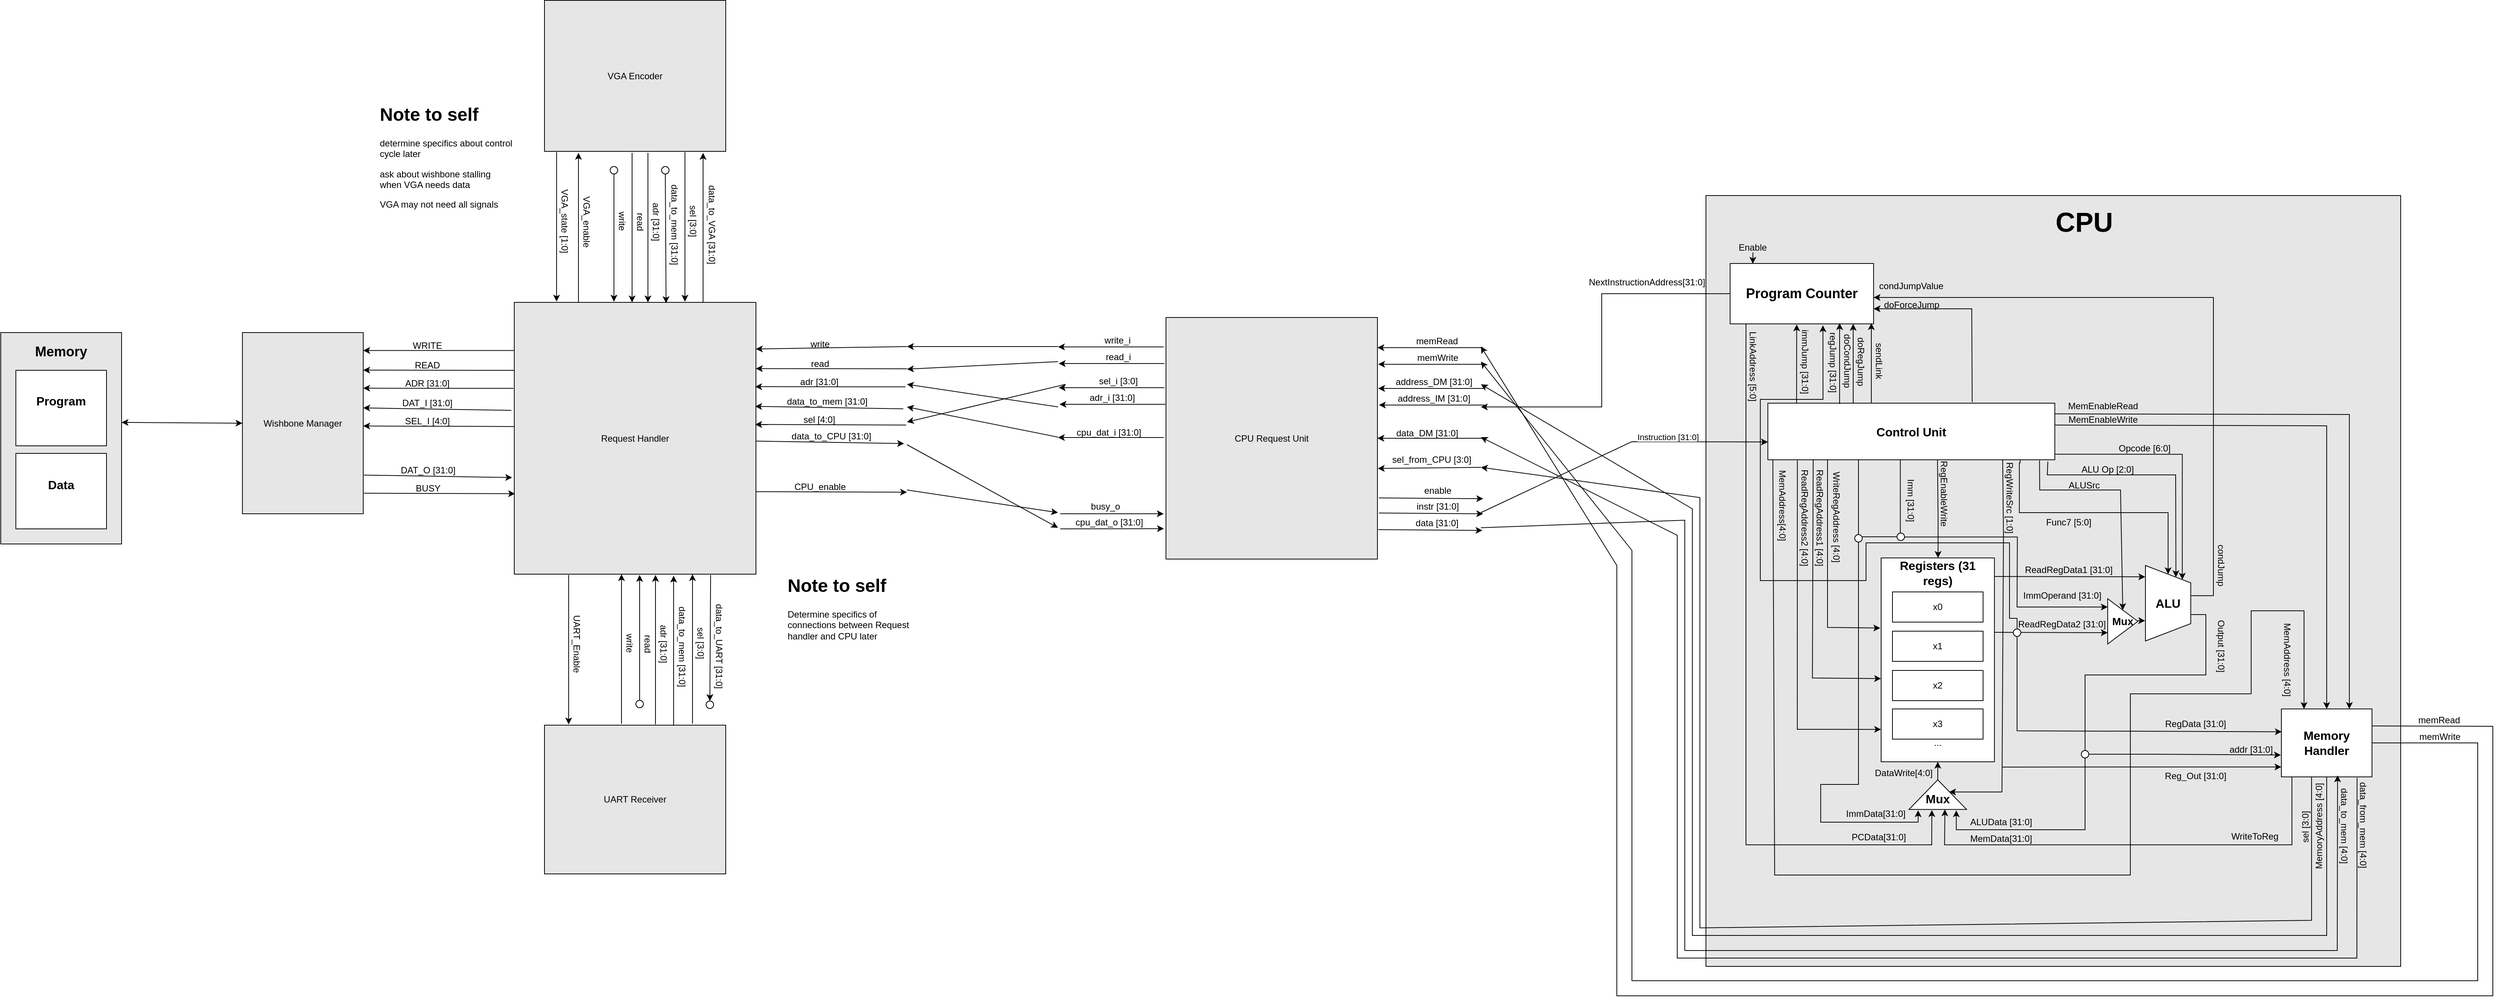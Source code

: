 <mxfile version="24.6.0" type="github">
  <diagram name="Page-1" id="UpYlr5SDMnZ8a_nCScI9">
    <mxGraphModel dx="3945" dy="1791" grid="1" gridSize="10" guides="1" tooltips="1" connect="1" arrows="1" fold="1" page="1" pageScale="1" pageWidth="850" pageHeight="1100" math="0" shadow="0">
      <root>
        <mxCell id="0" />
        <mxCell id="1" parent="0" />
        <mxCell id="yXjf_DAoQnlipOI_uSRa-1" value="" style="rounded=0;whiteSpace=wrap;html=1;fillColor=#E6E6E6;" parent="1" vertex="1">
          <mxGeometry x="-2000" y="-8.5" width="160" height="280" as="geometry" />
        </mxCell>
        <mxCell id="yXjf_DAoQnlipOI_uSRa-2" value="" style="rounded=0;whiteSpace=wrap;html=1;" parent="1" vertex="1">
          <mxGeometry x="-1980" y="41.5" width="120" height="100" as="geometry" />
        </mxCell>
        <mxCell id="yXjf_DAoQnlipOI_uSRa-3" value="" style="rounded=0;whiteSpace=wrap;html=1;" parent="1" vertex="1">
          <mxGeometry x="-1980" y="151.5" width="120" height="100" as="geometry" />
        </mxCell>
        <mxCell id="yXjf_DAoQnlipOI_uSRa-4" value="" style="rounded=0;whiteSpace=wrap;html=1;fillColor=#E6E6E6;" parent="1" vertex="1">
          <mxGeometry x="258" y="-190" width="920" height="1021" as="geometry" />
        </mxCell>
        <mxCell id="yXjf_DAoQnlipOI_uSRa-5" value="" style="verticalLabelPosition=middle;verticalAlign=middle;html=1;shape=trapezoid;perimeter=trapezoidPerimeter;whiteSpace=wrap;size=0.23;arcSize=10;flipV=1;labelPosition=center;align=center;rotation=-90;" parent="1" vertex="1">
          <mxGeometry x="820" y="320" width="100" height="60" as="geometry" />
        </mxCell>
        <mxCell id="yXjf_DAoQnlipOI_uSRa-10" value="&lt;font style=&quot;font-size: 18px;&quot;&gt;&lt;b&gt;Program Counter&lt;/b&gt;&lt;/font&gt;" style="rounded=0;whiteSpace=wrap;html=1;" parent="1" vertex="1">
          <mxGeometry x="290" y="-100" width="190" height="80" as="geometry" />
        </mxCell>
        <mxCell id="bWer3pY09_kFjaxrSwIU-23" style="edgeStyle=orthogonalEdgeStyle;rounded=0;orthogonalLoop=1;jettySize=auto;html=1;exitX=1;exitY=0.5;exitDx=0;exitDy=0;entryX=0.909;entryY=1.011;entryDx=0;entryDy=0;entryPerimeter=0;" parent="1" target="8Gte9jZPgztsGGZdeEs2-76" edge="1">
          <mxGeometry relative="1" as="geometry">
            <mxPoint x="900" y="365" as="sourcePoint" />
            <mxPoint x="595" y="639" as="targetPoint" />
            <Array as="points">
              <mxPoint x="920" y="365" />
              <mxPoint x="920" y="445" />
              <mxPoint x="760" y="445" />
              <mxPoint x="760" y="650" />
              <mxPoint x="590" y="650" />
            </Array>
          </mxGeometry>
        </mxCell>
        <mxCell id="yXjf_DAoQnlipOI_uSRa-32" value="&lt;font style=&quot;font-size: 16px;&quot;&gt;&lt;b style=&quot;&quot;&gt;ALU&lt;/b&gt;&lt;/font&gt;" style="text;html=1;align=center;verticalAlign=middle;whiteSpace=wrap;rounded=0;" parent="1" vertex="1">
          <mxGeometry x="840" y="335" width="60" height="30" as="geometry" />
        </mxCell>
        <mxCell id="yXjf_DAoQnlipOI_uSRa-33" value="&lt;font style=&quot;font-size: 18px;&quot;&gt;&lt;b&gt;Memory&lt;/b&gt;&lt;/font&gt;" style="text;html=1;align=center;verticalAlign=middle;whiteSpace=wrap;rounded=0;" parent="1" vertex="1">
          <mxGeometry x="-1950" y="1.5" width="60" height="30" as="geometry" />
        </mxCell>
        <mxCell id="yXjf_DAoQnlipOI_uSRa-34" value="&lt;font style=&quot;font-size: 16px;&quot;&gt;&lt;b&gt;Program&lt;/b&gt;&lt;/font&gt;" style="text;html=1;align=center;verticalAlign=middle;whiteSpace=wrap;rounded=0;" parent="1" vertex="1">
          <mxGeometry x="-1950" y="66.5" width="60" height="30" as="geometry" />
        </mxCell>
        <mxCell id="yXjf_DAoQnlipOI_uSRa-35" value="&lt;font style=&quot;font-size: 16px;&quot;&gt;&lt;b&gt;Data&lt;/b&gt;&lt;/font&gt;" style="text;html=1;align=center;verticalAlign=middle;whiteSpace=wrap;rounded=0;" parent="1" vertex="1">
          <mxGeometry x="-1950" y="178" width="60" height="30" as="geometry" />
        </mxCell>
        <mxCell id="yXjf_DAoQnlipOI_uSRa-40" value="" style="endArrow=classic;html=1;rounded=0;entryX=-0.004;entryY=0.711;entryDx=0;entryDy=0;entryPerimeter=0;" parent="1" edge="1">
          <mxGeometry y="15" width="50" height="50" relative="1" as="geometry">
            <mxPoint x="-40" y="230" as="sourcePoint" />
            <mxPoint x="340" y="136.385" as="targetPoint" />
            <mxPoint as="offset" />
            <Array as="points">
              <mxPoint x="160" y="136" />
            </Array>
          </mxGeometry>
        </mxCell>
        <mxCell id="yXjf_DAoQnlipOI_uSRa-41" value="&lt;font style=&quot;font-size: 36px;&quot;&gt;&lt;b style=&quot;&quot;&gt;CPU&lt;/b&gt;&lt;/font&gt;" style="text;html=1;align=center;verticalAlign=middle;whiteSpace=wrap;rounded=0;" parent="1" vertex="1">
          <mxGeometry x="729" y="-170" width="60" height="30" as="geometry" />
        </mxCell>
        <mxCell id="yXjf_DAoQnlipOI_uSRa-46" value="" style="endArrow=classic;html=1;rounded=0;exitX=0.59;exitY=1.03;exitDx=0;exitDy=0;exitPerimeter=0;entryX=0.5;entryY=0;entryDx=0;entryDy=0;" parent="1" edge="1">
          <mxGeometry width="50" height="50" relative="1" as="geometry">
            <mxPoint x="564.59" y="157.25" as="sourcePoint" />
            <mxPoint x="565.39" y="290" as="targetPoint" />
            <Array as="points">
              <mxPoint x="565.39" y="235" />
            </Array>
          </mxGeometry>
        </mxCell>
        <mxCell id="RlM1xWc07QcsKekBhpMz-2" style="edgeStyle=orthogonalEdgeStyle;rounded=0;orthogonalLoop=1;jettySize=auto;html=1;entryX=1;entryY=1;entryDx=0;entryDy=0;exitX=0.997;exitY=0.902;exitDx=0;exitDy=0;exitPerimeter=0;" parent="1" source="yXjf_DAoQnlipOI_uSRa-6" target="yXjf_DAoQnlipOI_uSRa-5" edge="1">
          <mxGeometry relative="1" as="geometry" />
        </mxCell>
        <mxCell id="yXjf_DAoQnlipOI_uSRa-47" value="RegEnableWrite" style="text;html=1;align=center;verticalAlign=middle;whiteSpace=wrap;rounded=0;rotation=90;" parent="1" vertex="1">
          <mxGeometry x="543" y="190" width="60" height="30" as="geometry" />
        </mxCell>
        <mxCell id="yXjf_DAoQnlipOI_uSRa-48" value="" style="endArrow=classic;html=1;rounded=0;exitX=0.012;exitY=0.098;exitDx=0;exitDy=0;exitPerimeter=0;entryX=-0.001;entryY=0.841;entryDx=0;entryDy=0;entryPerimeter=0;" parent="1" target="yXjf_DAoQnlipOI_uSRa-29" edge="1">
          <mxGeometry width="50" height="50" relative="1" as="geometry">
            <mxPoint x="379.06" y="160.716" as="sourcePoint" />
            <mxPoint x="458" y="516.8" as="targetPoint" />
            <Array as="points">
              <mxPoint x="379" y="517" />
            </Array>
          </mxGeometry>
        </mxCell>
        <mxCell id="yXjf_DAoQnlipOI_uSRa-49" value="ReadRegAddress2 [4:0]" style="text;html=1;align=center;verticalAlign=middle;whiteSpace=wrap;rounded=0;rotation=90;" parent="1" vertex="1">
          <mxGeometry x="323.5" y="221.5" width="131" height="30" as="geometry" />
        </mxCell>
        <mxCell id="yXjf_DAoQnlipOI_uSRa-50" value="" style="endArrow=classic;html=1;rounded=0;exitX=0.25;exitY=1;exitDx=0;exitDy=0;entryX=-0.001;entryY=0.592;entryDx=0;entryDy=0;entryPerimeter=0;" parent="1" target="yXjf_DAoQnlipOI_uSRa-29" edge="1">
          <mxGeometry width="50" height="50" relative="1" as="geometry">
            <mxPoint x="400" y="160" as="sourcePoint" />
            <mxPoint x="458" y="450.92" as="targetPoint" />
            <Array as="points">
              <mxPoint x="399" y="449" />
            </Array>
          </mxGeometry>
        </mxCell>
        <mxCell id="yXjf_DAoQnlipOI_uSRa-51" value="ReadRegAddress1 [4:0]" style="text;html=1;align=center;verticalAlign=middle;whiteSpace=wrap;rounded=0;rotation=90;" parent="1" vertex="1">
          <mxGeometry x="343.5" y="221.5" width="131" height="30" as="geometry" />
        </mxCell>
        <mxCell id="yXjf_DAoQnlipOI_uSRa-52" value="" style="endArrow=classic;html=1;rounded=0;exitX=0.3;exitY=1.001;exitDx=0;exitDy=0;entryX=-0.008;entryY=0.344;entryDx=0;entryDy=0;entryPerimeter=0;exitPerimeter=0;" parent="1" target="yXjf_DAoQnlipOI_uSRa-29" edge="1">
          <mxGeometry width="50" height="50" relative="1" as="geometry">
            <mxPoint x="419.0" y="160.075" as="sourcePoint" />
            <mxPoint x="454.25" y="382.61" as="targetPoint" />
            <Array as="points">
              <mxPoint x="419" y="382" />
            </Array>
          </mxGeometry>
        </mxCell>
        <mxCell id="yXjf_DAoQnlipOI_uSRa-53" value="WriteRegAddress [4:0]" style="text;html=1;align=center;verticalAlign=middle;whiteSpace=wrap;rounded=0;rotation=90;" parent="1" vertex="1">
          <mxGeometry x="366.5" y="220.5" width="129" height="30" as="geometry" />
        </mxCell>
        <mxCell id="yXjf_DAoQnlipOI_uSRa-58" value="" style="endArrow=classic;html=1;rounded=0;exitX=0.923;exitY=1.03;exitDx=0;exitDy=0;exitPerimeter=0;entryX=1;entryY=0.75;entryDx=0;entryDy=0;" parent="1" source="yXjf_DAoQnlipOI_uSRa-7" target="yXjf_DAoQnlipOI_uSRa-5" edge="1">
          <mxGeometry width="50" height="50" relative="1" as="geometry">
            <mxPoint x="700" y="270" as="sourcePoint" />
            <mxPoint x="891" y="290" as="targetPoint" />
            <Array as="points">
              <mxPoint x="710" y="180" />
              <mxPoint x="880" y="180" />
            </Array>
          </mxGeometry>
        </mxCell>
        <mxCell id="yXjf_DAoQnlipOI_uSRa-59" value="ALU Op [2:0]" style="text;html=1;align=center;verticalAlign=middle;whiteSpace=wrap;rounded=0;" parent="1" vertex="1">
          <mxGeometry x="730" y="158" width="120" height="30" as="geometry" />
        </mxCell>
        <mxCell id="yXjf_DAoQnlipOI_uSRa-60" value="&#xa;&lt;span style=&quot;color: rgb(0, 0, 0); font-family: Helvetica; font-size: 11px; font-style: normal; font-variant-ligatures: normal; font-variant-caps: normal; font-weight: 400; letter-spacing: normal; orphans: 2; text-align: center; text-indent: 0px; text-transform: none; widows: 2; word-spacing: 0px; -webkit-text-stroke-width: 0px; white-space: nowrap; background-color: rgb(255, 255, 255); text-decoration-thickness: initial; text-decoration-style: initial; text-decoration-color: initial; display: inline !important; float: none;&quot;&gt;Instruction [31:0]&lt;/span&gt;&#xa;&#xa;" style="text;html=1;align=center;verticalAlign=middle;whiteSpace=wrap;rounded=0;" parent="1" vertex="1">
          <mxGeometry x="158" y="122" width="100" height="30" as="geometry" />
        </mxCell>
        <mxCell id="yXjf_DAoQnlipOI_uSRa-65" value="&lt;font style=&quot;font-size: 16px;&quot;&gt;&lt;b style=&quot;&quot;&gt;Memory Handler&lt;/b&gt;&lt;/font&gt;" style="rounded=0;whiteSpace=wrap;html=1;" parent="1" vertex="1">
          <mxGeometry x="1020" y="490" width="120" height="90" as="geometry" />
        </mxCell>
        <mxCell id="yXjf_DAoQnlipOI_uSRa-66" value="" style="endArrow=classic;html=1;rounded=0;exitX=0.99;exitY=0.189;exitDx=0;exitDy=0;entryX=0.75;entryY=0;entryDx=0;entryDy=0;exitPerimeter=0;" parent="1" source="yXjf_DAoQnlipOI_uSRa-7" target="yXjf_DAoQnlipOI_uSRa-65" edge="1">
          <mxGeometry width="50" height="50" relative="1" as="geometry">
            <mxPoint x="840" y="430" as="sourcePoint" />
            <mxPoint x="890" y="380" as="targetPoint" />
            <Array as="points">
              <mxPoint x="1110" y="100" />
            </Array>
          </mxGeometry>
        </mxCell>
        <mxCell id="yXjf_DAoQnlipOI_uSRa-67" value="MemEnableRead" style="text;html=1;align=center;verticalAlign=middle;whiteSpace=wrap;rounded=0;" parent="1" vertex="1">
          <mxGeometry x="738" y="75" width="92" height="27" as="geometry" />
        </mxCell>
        <mxCell id="yXjf_DAoQnlipOI_uSRa-70" value="" style="endArrow=classic;html=1;rounded=0;exitX=0.5;exitY=1;exitDx=0;exitDy=0;" parent="1" source="yXjf_DAoQnlipOI_uSRa-65" edge="1">
          <mxGeometry width="50" height="50" relative="1" as="geometry">
            <mxPoint x="1070" y="600" as="sourcePoint" />
            <mxPoint x="-40" y="60" as="targetPoint" />
            <Array as="points">
              <mxPoint x="1080" y="790" />
              <mxPoint x="240" y="790" />
              <mxPoint x="240" y="225" />
            </Array>
          </mxGeometry>
        </mxCell>
        <mxCell id="yXjf_DAoQnlipOI_uSRa-71" value="" style="endArrow=classic;html=1;rounded=0;exitX=0.831;exitY=1.012;exitDx=0;exitDy=0;exitPerimeter=0;entryX=0.5;entryY=0;entryDx=0;entryDy=0;" parent="1" source="yXjf_DAoQnlipOI_uSRa-7" target="8Gte9jZPgztsGGZdeEs2-83" edge="1">
          <mxGeometry width="50" height="50" relative="1" as="geometry">
            <mxPoint x="770" y="280" as="sourcePoint" />
            <mxPoint x="820" y="230" as="targetPoint" />
            <Array as="points">
              <mxPoint x="700" y="200" />
              <mxPoint x="807" y="200" />
            </Array>
          </mxGeometry>
        </mxCell>
        <mxCell id="yXjf_DAoQnlipOI_uSRa-72" value="ALUSrc" style="text;html=1;align=center;verticalAlign=middle;whiteSpace=wrap;rounded=0;" parent="1" vertex="1">
          <mxGeometry x="698" y="180" width="122" height="27" as="geometry" />
        </mxCell>
        <mxCell id="yXjf_DAoQnlipOI_uSRa-76" value="" style="endArrow=classic;html=1;rounded=0;exitX=0.994;exitY=0.076;exitDx=0;exitDy=0;exitPerimeter=0;entryX=0.89;entryY=1.005;entryDx=0;entryDy=0;entryPerimeter=0;" parent="1" edge="1">
          <mxGeometry width="50" height="50" relative="1" as="geometry">
            <mxPoint x="615.1" y="314.52" as="sourcePoint" />
            <mxPoint x="839.7" y="315.0" as="targetPoint" />
          </mxGeometry>
        </mxCell>
        <mxCell id="yXjf_DAoQnlipOI_uSRa-77" value="ReadRegData1 [31:0]" style="text;html=1;align=center;verticalAlign=middle;whiteSpace=wrap;rounded=0;" parent="1" vertex="1">
          <mxGeometry x="675" y="291" width="127" height="30" as="geometry" />
        </mxCell>
        <mxCell id="yXjf_DAoQnlipOI_uSRa-79" value="" style="endArrow=classic;html=1;rounded=0;exitX=1.002;exitY=0.365;exitDx=0;exitDy=0;exitPerimeter=0;entryX=0;entryY=0.75;entryDx=0;entryDy=0;" parent="1" source="yXjf_DAoQnlipOI_uSRa-29" target="8Gte9jZPgztsGGZdeEs2-83" edge="1">
          <mxGeometry width="50" height="50" relative="1" as="geometry">
            <mxPoint x="616.3" y="367.42" as="sourcePoint" />
            <mxPoint x="839.58" y="367.3" as="targetPoint" />
          </mxGeometry>
        </mxCell>
        <mxCell id="yXjf_DAoQnlipOI_uSRa-80" value="ReadRegData2 [31:0]" style="text;html=1;align=center;verticalAlign=middle;whiteSpace=wrap;rounded=0;" parent="1" vertex="1">
          <mxGeometry x="670" y="363" width="119" height="30" as="geometry" />
        </mxCell>
        <mxCell id="HdYWClEYyVrbTFhswKsE-1" value="" style="endArrow=classic;html=1;rounded=0;entryX=-0.01;entryY=0.313;entryDx=0;entryDy=0;exitX=0;exitY=1;exitDx=0;exitDy=0;entryPerimeter=0;" parent="1" edge="1">
          <mxGeometry width="50" height="50" relative="1" as="geometry">
            <mxPoint x="515.4" y="152.22" as="sourcePoint" />
            <mxPoint x="790.0" y="355" as="targetPoint" />
            <Array as="points">
              <mxPoint x="515.4" y="262.22" />
              <mxPoint x="670.4" y="262.22" />
              <mxPoint x="670" y="355" />
            </Array>
          </mxGeometry>
        </mxCell>
        <mxCell id="yXjf_DAoQnlipOI_uSRa-29" value="" style="rounded=0;whiteSpace=wrap;html=1;" parent="1" vertex="1">
          <mxGeometry x="490" y="290" width="150" height="270" as="geometry" />
        </mxCell>
        <mxCell id="yXjf_DAoQnlipOI_uSRa-11" value="x0" style="rounded=0;whiteSpace=wrap;html=1;" parent="1" vertex="1">
          <mxGeometry x="504.99" y="335" width="120" height="40" as="geometry" />
        </mxCell>
        <mxCell id="yXjf_DAoQnlipOI_uSRa-12" value="x1" style="rounded=0;whiteSpace=wrap;html=1;" parent="1" vertex="1">
          <mxGeometry x="504.99" y="387" width="120" height="40" as="geometry" />
        </mxCell>
        <mxCell id="yXjf_DAoQnlipOI_uSRa-13" value="x2" style="rounded=0;whiteSpace=wrap;html=1;" parent="1" vertex="1">
          <mxGeometry x="504.99" y="439" width="120" height="40" as="geometry" />
        </mxCell>
        <mxCell id="yXjf_DAoQnlipOI_uSRa-14" value="x3" style="rounded=0;whiteSpace=wrap;html=1;" parent="1" vertex="1">
          <mxGeometry x="504.99" y="490" width="120" height="40" as="geometry" />
        </mxCell>
        <mxCell id="yXjf_DAoQnlipOI_uSRa-31" value="&lt;font style=&quot;font-size: 16px;&quot;&gt;&lt;b style=&quot;&quot;&gt;Registers (31 regs)&lt;/b&gt;&lt;/font&gt;" style="text;html=1;align=center;verticalAlign=middle;whiteSpace=wrap;rounded=0;" parent="1" vertex="1">
          <mxGeometry x="510" y="295" width="110" height="30" as="geometry" />
        </mxCell>
        <mxCell id="yXjf_DAoQnlipOI_uSRa-39" value="..." style="text;html=1;align=center;verticalAlign=middle;whiteSpace=wrap;rounded=0;" parent="1" vertex="1">
          <mxGeometry x="535" y="520" width="60" height="30" as="geometry" />
        </mxCell>
        <mxCell id="HdYWClEYyVrbTFhswKsE-3" value="Imm [31:0]" style="text;html=1;align=center;verticalAlign=middle;whiteSpace=wrap;rounded=0;rotation=90;" parent="1" vertex="1">
          <mxGeometry x="474.5" y="198.5" width="110" height="30" as="geometry" />
        </mxCell>
        <mxCell id="8Gte9jZPgztsGGZdeEs2-6" value="" style="endArrow=classic;html=1;rounded=0;exitX=0.5;exitY=1;exitDx=0;exitDy=0;entryX=0.004;entryY=0.336;entryDx=0;entryDy=0;entryPerimeter=0;" parent="1" target="yXjf_DAoQnlipOI_uSRa-65" edge="1">
          <mxGeometry width="50" height="50" relative="1" as="geometry">
            <mxPoint x="670" y="393" as="sourcePoint" />
            <mxPoint x="1017.24" y="520.42" as="targetPoint" />
            <Array as="points">
              <mxPoint x="670" y="459" />
              <mxPoint x="670" y="519" />
            </Array>
          </mxGeometry>
        </mxCell>
        <mxCell id="8Gte9jZPgztsGGZdeEs2-9" value="Output [31:0]" style="text;html=1;align=center;verticalAlign=middle;whiteSpace=wrap;rounded=0;rotation=90;" parent="1" vertex="1">
          <mxGeometry x="895" y="392" width="90" height="30" as="geometry" />
        </mxCell>
        <mxCell id="8Gte9jZPgztsGGZdeEs2-12" value="" style="endArrow=classic;html=1;rounded=0;exitX=0.048;exitY=1.003;exitDx=0;exitDy=0;exitPerimeter=0;entryX=0.75;entryY=0.2;entryDx=0;entryDy=0;entryPerimeter=0;" parent="1" target="8Gte9jZPgztsGGZdeEs2-76" edge="1">
          <mxGeometry width="50" height="50" relative="1" as="geometry">
            <mxPoint x="650.76" y="145.18" as="sourcePoint" />
            <mxPoint x="595" y="605.824" as="targetPoint" />
            <Array as="points">
              <mxPoint x="652" y="260" />
              <mxPoint x="650" y="600" />
            </Array>
          </mxGeometry>
        </mxCell>
        <mxCell id="8Gte9jZPgztsGGZdeEs2-13" value="RegWriteSrc [1:0]" style="text;html=1;align=center;verticalAlign=middle;whiteSpace=wrap;rounded=0;rotation=90;" parent="1" vertex="1">
          <mxGeometry x="605.5" y="195" width="109" height="30" as="geometry" />
        </mxCell>
        <mxCell id="yXjf_DAoQnlipOI_uSRa-7" value="Control Unit" style="rounded=0;whiteSpace=wrap;html=1;" parent="1" vertex="1">
          <mxGeometry x="600" y="85" width="120" height="75" as="geometry" />
        </mxCell>
        <mxCell id="8Gte9jZPgztsGGZdeEs2-23" value="" style="endArrow=classic;html=1;rounded=0;exitX=0.009;exitY=0.913;exitDx=0;exitDy=0;exitPerimeter=0;entryX=0.25;entryY=0;entryDx=0;entryDy=0;" parent="1" source="8Gte9jZPgztsGGZdeEs2-24" target="yXjf_DAoQnlipOI_uSRa-65" edge="1">
          <mxGeometry width="50" height="50" relative="1" as="geometry">
            <mxPoint x="447" y="340" as="sourcePoint" />
            <mxPoint x="1000" y="553" as="targetPoint" />
            <Array as="points">
              <mxPoint x="349" y="710" />
              <mxPoint x="820" y="710" />
              <mxPoint x="820" y="470" />
              <mxPoint x="980" y="470" />
              <mxPoint x="980" y="360" />
              <mxPoint x="1050" y="360" />
              <mxPoint x="1050" y="410" />
              <mxPoint x="1050" y="470" />
            </Array>
          </mxGeometry>
        </mxCell>
        <mxCell id="8Gte9jZPgztsGGZdeEs2-24" value="MemAddress[4:0]" style="text;html=1;align=center;verticalAlign=middle;whiteSpace=wrap;rounded=0;rotation=90;" parent="1" vertex="1">
          <mxGeometry x="297.25" y="205.75" width="123.5" height="30" as="geometry" />
        </mxCell>
        <mxCell id="8Gte9jZPgztsGGZdeEs2-35" value="" style="endArrow=classic;html=1;rounded=0;entryX=0.62;entryY=0.978;entryDx=0;entryDy=0;entryPerimeter=0;" parent="1" target="yXjf_DAoQnlipOI_uSRa-65" edge="1">
          <mxGeometry width="50" height="50" relative="1" as="geometry">
            <mxPoint x="-40" y="250" as="sourcePoint" />
            <mxPoint x="180" y="250" as="targetPoint" />
            <Array as="points">
              <mxPoint x="230" y="240" />
              <mxPoint x="230" y="810" />
              <mxPoint x="1094" y="810" />
            </Array>
          </mxGeometry>
        </mxCell>
        <mxCell id="8Gte9jZPgztsGGZdeEs2-36" value="" style="endArrow=classic;html=1;rounded=0;exitX=0.116;exitY=1.003;exitDx=0;exitDy=0;exitPerimeter=0;entryX=0.002;entryY=0.624;entryDx=0;entryDy=0;entryPerimeter=0;" parent="1" target="8Gte9jZPgztsGGZdeEs2-74" edge="1">
          <mxGeometry width="50" height="50" relative="1" as="geometry">
            <mxPoint x="1033.92" y="580.27" as="sourcePoint" />
            <mxPoint x="565" y="560" as="targetPoint" />
            <Array as="points">
              <mxPoint x="1034" y="670" />
              <mxPoint x="574" y="670" />
            </Array>
          </mxGeometry>
        </mxCell>
        <mxCell id="8Gte9jZPgztsGGZdeEs2-37" value="WriteToReg" style="text;html=1;align=center;verticalAlign=middle;whiteSpace=wrap;rounded=0;" parent="1" vertex="1">
          <mxGeometry x="935" y="644" width="100" height="30" as="geometry" />
        </mxCell>
        <mxCell id="8Gte9jZPgztsGGZdeEs2-40" value="MemoryAddress [4:0]" style="text;html=1;align=center;verticalAlign=middle;whiteSpace=wrap;rounded=0;rotation=-90;" parent="1" vertex="1">
          <mxGeometry x="1010" y="630" width="120" height="30" as="geometry" />
        </mxCell>
        <mxCell id="8Gte9jZPgztsGGZdeEs2-41" value="data_to_mem [4:0]" style="text;html=1;align=center;verticalAlign=middle;whiteSpace=wrap;rounded=0;rotation=90;" parent="1" vertex="1">
          <mxGeometry x="1043" y="630" width="120" height="30" as="geometry" />
        </mxCell>
        <mxCell id="8Gte9jZPgztsGGZdeEs2-42" value="MemAddress [4:0]" style="text;html=1;align=center;verticalAlign=middle;whiteSpace=wrap;rounded=0;rotation=90;" parent="1" vertex="1">
          <mxGeometry x="965" y="410" width="125" height="30" as="geometry" />
        </mxCell>
        <mxCell id="8Gte9jZPgztsGGZdeEs2-44" value="RegData&lt;span style=&quot;color: rgba(0, 0, 0, 0); font-family: monospace; font-size: 0px; text-align: start; text-wrap: nowrap;&quot;&gt;%3CmxGraphModel%3E%3Croot%3E%3CmxCell%20id%3D%220%22%2F%3E%3CmxCell%20id%3D%221%22%20parent%3D%220%22%2F%3E%3CmxCell%20id%3D%222%22%20value%3D%22ReadRegData2%20%5B4%3A0%5D%22%20style%3D%22text%3Bhtml%3D1%3Balign%3Dcenter%3BverticalAlign%3Dmiddle%3BwhiteSpace%3Dwrap%3Brounded%3D0%3B%22%20vertex%3D%221%22%20parent%3D%221%22%3E%3CmxGeometry%20x%3D%22683%22%20y%3D%22344%22%20width%3D%22117%22%20height%3D%2230%22%20as%3D%22geometry%22%2F%3E%3C%2FmxCell%3E%3C%2Froot%3E%3C%2FmxGraphModel%3E&lt;/span&gt;&amp;nbsp;[31&lt;span style=&quot;color: rgba(0, 0, 0, 0); font-family: monospace; font-size: 0px; text-align: start; text-wrap: nowrap;&quot;&gt;%3CmxGraphModel%3E%3Croot%3E%3CmxCell%20id%3D%220%22%2F%3E%3CmxCell%20id%3D%221%22%20parent%3D%220%22%2F%3E%3CmxCell%20id%3D%222%22%20value%3D%22ReadRegData2%20%5B4%3A0%5D%22%20style%3D%22text%3Bhtml%3D1%3Balign%3Dcenter%3BverticalAlign%3Dmiddle%3BwhiteSpace%3Dwrap%3Brounded%3D0%3B%22%20vertex%3D%221%22%20parent%3D%221%22%3E%3CmxGeometry%20x%3D%22683%22%20y%3D%22344%22%20width%3D%22117%22%20height%3D%2230%22%20as%3D%22geometry%22%2F%3E%3C%2FmxCell%3E%3C%2Froot%3E%3C%2FmxGraphModel%3E&lt;/span&gt;:0]" style="text;html=1;align=center;verticalAlign=middle;whiteSpace=wrap;rounded=0;" parent="1" vertex="1">
          <mxGeometry x="848" y="495" width="117" height="30" as="geometry" />
        </mxCell>
        <mxCell id="8Gte9jZPgztsGGZdeEs2-46" value="ALUData [31:0]" style="text;html=1;align=center;verticalAlign=middle;whiteSpace=wrap;rounded=0;" parent="1" vertex="1">
          <mxGeometry x="605.5" y="625" width="85.5" height="30" as="geometry" />
        </mxCell>
        <mxCell id="8Gte9jZPgztsGGZdeEs2-47" value="MemData[31:0]&lt;span style=&quot;color: rgba(0, 0, 0, 0); font-family: monospace; font-size: 0px; text-align: start; text-wrap: nowrap;&quot;&gt;%3CmxGraphModel%3E%3Croot%3E%3CmxCell%20id%3D%220%22%2F%3E%3CmxCell%20id%3D%221%22%20parent%3D%220%22%2F%3E%3CmxCell%20id%3D%222%22%20value%3D%22ALUOut%20%5B4%3A0%5D%22%20style%3D%22text%3Bhtml%3D1%3Balign%3Dcenter%3BverticalAlign%3Dmiddle%3BwhiteSpace%3Dwrap%3Brounded%3D0%3B%22%20vertex%3D%221%22%20parent%3D%221%22%3E%3CmxGeometry%20x%3D%22604.5%22%20y%3D%22565%22%20width%3D%2285.5%22%20height%3D%2230%22%20as%3D%22geometry%22%2F%3E%3C%2FmxCell%3E%3C%2Froot%3E%3C%2FmxGraphModel%3E&lt;/span&gt;" style="text;html=1;align=center;verticalAlign=middle;whiteSpace=wrap;rounded=0;" parent="1" vertex="1">
          <mxGeometry x="605.5" y="647" width="85.5" height="30" as="geometry" />
        </mxCell>
        <mxCell id="8Gte9jZPgztsGGZdeEs2-48" value="ImmData[31:0]&lt;span style=&quot;color: rgba(0, 0, 0, 0); font-family: monospace; font-size: 0px; text-align: start; text-wrap: nowrap;&quot;&gt;%3CmxGraphModel%3E%3Croot%3E%3CmxCell%20id%3D%220%22%2F%3E%3CmxCell%20id%3D%221%22%20parent%3D%220%22%2F%3E%3CmxCell%20id%3D%222%22%20value%3D%22ALUOut%20%5B4%3A0%5D%22%20style%3D%22text%3Bhtml%3D1%3Balign%3Dcenter%3BverticalAlign%3Dmiddle%3BwhiteSpace%3Dwrap%3Brounded%3D0%3B%22%20vertex%3D%221%22%20parent%3D%221%22%3E%3CmxGeometry%20x%3D%22604.5%22%20y%3D%22565%22%20width%3D%2285.5%22%20height%3D%2230%22%20as%3D%22geometry%22%2F%3E%3C%2FmxCell%3E%3C%2Froot%3E%3C%2FmxGraphModel%3E&lt;/span&gt;" style="text;html=1;align=center;verticalAlign=middle;whiteSpace=wrap;rounded=0;" parent="1" vertex="1">
          <mxGeometry x="440" y="614" width="85.5" height="30" as="geometry" />
        </mxCell>
        <mxCell id="8Gte9jZPgztsGGZdeEs2-49" value="" style="endArrow=classic;html=1;rounded=0;exitX=0;exitY=0.5;exitDx=0;exitDy=0;" parent="1" source="yXjf_DAoQnlipOI_uSRa-10" edge="1">
          <mxGeometry width="50" height="50" relative="1" as="geometry">
            <mxPoint x="290" y="-80" as="sourcePoint" />
            <mxPoint x="-40" y="90" as="targetPoint" />
            <Array as="points">
              <mxPoint x="210" y="-60" />
              <mxPoint x="120" y="-60" />
              <mxPoint x="120" y="90" />
            </Array>
          </mxGeometry>
        </mxCell>
        <mxCell id="8Gte9jZPgztsGGZdeEs2-50" value="NextInstructionAddress[31:0]" style="text;html=1;align=center;verticalAlign=middle;whiteSpace=wrap;rounded=0;" parent="1" vertex="1">
          <mxGeometry x="150" y="-90" width="60" height="30" as="geometry" />
        </mxCell>
        <mxCell id="8Gte9jZPgztsGGZdeEs2-56" value="" style="endArrow=classic;html=1;rounded=0;exitX=1;exitY=0;exitDx=0;exitDy=0;entryX=1;entryY=0.5;entryDx=0;entryDy=0;" parent="1" edge="1">
          <mxGeometry width="50" height="50" relative="1" as="geometry">
            <mxPoint x="900" y="340" as="sourcePoint" />
            <mxPoint x="480" y="-55.0" as="targetPoint" />
            <Array as="points">
              <mxPoint x="930" y="340" />
              <mxPoint x="930" y="-55" />
            </Array>
          </mxGeometry>
        </mxCell>
        <mxCell id="8Gte9jZPgztsGGZdeEs2-57" value="condJump" style="text;html=1;align=center;verticalAlign=middle;whiteSpace=wrap;rounded=0;rotation=90;" parent="1" vertex="1">
          <mxGeometry x="910" y="285" width="60" height="30" as="geometry" />
        </mxCell>
        <mxCell id="8Gte9jZPgztsGGZdeEs2-58" value="condJumpValue" style="text;html=1;align=center;verticalAlign=middle;whiteSpace=wrap;rounded=0;rotation=0;" parent="1" vertex="1">
          <mxGeometry x="500" y="-85" width="60" height="30" as="geometry" />
        </mxCell>
        <mxCell id="8Gte9jZPgztsGGZdeEs2-59" value="" style="endArrow=classic;html=1;rounded=0;exitX=0.712;exitY=-0.018;exitDx=0;exitDy=0;entryX=1;entryY=0.75;entryDx=0;entryDy=0;exitPerimeter=0;" parent="1" source="yXjf_DAoQnlipOI_uSRa-6" target="yXjf_DAoQnlipOI_uSRa-10" edge="1">
          <mxGeometry width="50" height="50" relative="1" as="geometry">
            <mxPoint x="411" y="87" as="sourcePoint" />
            <mxPoint x="411" y="-20" as="targetPoint" />
            <Array as="points">
              <mxPoint x="610" y="-40" />
            </Array>
          </mxGeometry>
        </mxCell>
        <mxCell id="8Gte9jZPgztsGGZdeEs2-60" value="doForceJump" style="text;html=1;align=center;verticalAlign=middle;whiteSpace=wrap;rounded=0;rotation=0;" parent="1" vertex="1">
          <mxGeometry x="490.75" y="-60" width="78.5" height="30" as="geometry" />
        </mxCell>
        <mxCell id="8Gte9jZPgztsGGZdeEs2-65" value="" style="endArrow=classic;html=1;rounded=0;entryX=0.369;entryY=1;entryDx=0;entryDy=0;entryPerimeter=0;" parent="1" edge="1">
          <mxGeometry width="50" height="50" relative="1" as="geometry">
            <mxPoint x="311" y="-20" as="sourcePoint" />
            <mxPoint x="557.14" y="624.0" as="targetPoint" />
            <Array as="points">
              <mxPoint x="311" y="670" />
              <mxPoint x="557" y="670" />
            </Array>
          </mxGeometry>
        </mxCell>
        <mxCell id="8Gte9jZPgztsGGZdeEs2-66" value="PCData[31:0]&lt;span style=&quot;color: rgba(0, 0, 0, 0); font-family: monospace; font-size: 0px; text-align: start; text-wrap: nowrap;&quot;&gt;%3CmxGraphModel%3E%3Croot%3E%3CmxCell%20id%3D%220%22%2F%3E%3CmxCell%20id%3D%221%22%20parent%3D%220%22%2F%3E%3CmxCell%20id%3D%222%22%20value%3D%22ALUOut%20%5B4%3A0%5D%22%20style%3D%22text%3Bhtml%3D1%3Balign%3Dcenter%3BverticalAlign%3Dmiddle%3BwhiteSpace%3Dwrap%3Brounded%3D0%3B%22%20vertex%3D%221%22%20parent%3D%221%22%3E%3CmxGeometry%20x%3D%22604.5%22%20y%3D%22565%22%20width%3D%2285.5%22%20height%3D%2230%22%20as%3D%22geometry%22%2F%3E%3C%2FmxCell%3E%3C%2Froot%3E%3C%2FmxGraphModel%3E&lt;/span&gt;" style="text;html=1;align=center;verticalAlign=middle;whiteSpace=wrap;rounded=0;" parent="1" vertex="1">
          <mxGeometry x="444" y="645" width="85.5" height="30" as="geometry" />
        </mxCell>
        <mxCell id="8Gte9jZPgztsGGZdeEs2-67" value="" style="endArrow=classic;html=1;rounded=0;exitX=0.25;exitY=0;exitDx=0;exitDy=0;entryX=0.288;entryY=0.971;entryDx=0;entryDy=0;entryPerimeter=0;" parent="1" edge="1">
          <mxGeometry width="50" height="50" relative="1" as="geometry">
            <mxPoint x="477" y="86" as="sourcePoint" />
            <mxPoint x="477" y="-21" as="targetPoint" />
          </mxGeometry>
        </mxCell>
        <mxCell id="8Gte9jZPgztsGGZdeEs2-68" value="sendLink" style="text;html=1;align=center;verticalAlign=middle;whiteSpace=wrap;rounded=0;rotation=90;" parent="1" vertex="1">
          <mxGeometry x="447.25" y="14.25" width="78.5" height="30" as="geometry" />
        </mxCell>
        <mxCell id="8Gte9jZPgztsGGZdeEs2-74" value="" style="triangle;whiteSpace=wrap;html=1;rotation=-90;" parent="1" vertex="1">
          <mxGeometry x="545.37" y="565.37" width="39.25" height="76.25" as="geometry" />
        </mxCell>
        <mxCell id="8Gte9jZPgztsGGZdeEs2-75" value="" style="endArrow=classic;html=1;rounded=0;exitX=1;exitY=0.5;exitDx=0;exitDy=0;entryX=0.5;entryY=1;entryDx=0;entryDy=0;" parent="1" source="8Gte9jZPgztsGGZdeEs2-74" target="yXjf_DAoQnlipOI_uSRa-29" edge="1">
          <mxGeometry width="50" height="50" relative="1" as="geometry">
            <mxPoint x="690" y="580" as="sourcePoint" />
            <mxPoint x="740" y="530" as="targetPoint" />
          </mxGeometry>
        </mxCell>
        <mxCell id="8Gte9jZPgztsGGZdeEs2-76" value="&lt;font style=&quot;font-size: 16px;&quot;&gt;&lt;b&gt;Mux&lt;/b&gt;&lt;/font&gt;" style="text;html=1;align=center;verticalAlign=middle;whiteSpace=wrap;rounded=0;" parent="1" vertex="1">
          <mxGeometry x="535" y="594" width="60" height="30" as="geometry" />
        </mxCell>
        <mxCell id="8Gte9jZPgztsGGZdeEs2-77" value="DataWrite[4:0]" style="text;html=1;align=center;verticalAlign=middle;whiteSpace=wrap;rounded=0;" parent="1" vertex="1">
          <mxGeometry x="490" y="560" width="60" height="30" as="geometry" />
        </mxCell>
        <mxCell id="8Gte9jZPgztsGGZdeEs2-83" value="&lt;font style=&quot;font-size: 14px;&quot;&gt;&lt;b style=&quot;&quot;&gt;Mux&lt;/b&gt;&lt;/font&gt;" style="triangle;whiteSpace=wrap;html=1;" parent="1" vertex="1">
          <mxGeometry x="790" y="344" width="40" height="60" as="geometry" />
        </mxCell>
        <mxCell id="8Gte9jZPgztsGGZdeEs2-87" value="ImmOperand [31:0]" style="text;html=1;align=center;verticalAlign=middle;whiteSpace=wrap;rounded=0;rotation=0;" parent="1" vertex="1">
          <mxGeometry x="674.5" y="325" width="110" height="30" as="geometry" />
        </mxCell>
        <mxCell id="8Gte9jZPgztsGGZdeEs2-89" value="" style="ellipse;whiteSpace=wrap;html=1;aspect=fixed;" parent="1" vertex="1">
          <mxGeometry x="665" y="384" width="10" height="10" as="geometry" />
        </mxCell>
        <mxCell id="8Gte9jZPgztsGGZdeEs2-90" value="LinkAddress [5:0]" style="text;html=1;align=center;verticalAlign=middle;whiteSpace=wrap;rounded=0;rotation=90;" parent="1" vertex="1">
          <mxGeometry x="265.19" y="21.68" width="110.13" height="30" as="geometry" />
        </mxCell>
        <mxCell id="RlM1xWc07QcsKekBhpMz-3" style="edgeStyle=orthogonalEdgeStyle;rounded=0;orthogonalLoop=1;jettySize=auto;html=1;exitX=0.043;exitY=0.03;exitDx=0;exitDy=0;exitPerimeter=0;entryX=1;entryY=0.5;entryDx=0;entryDy=0;" parent="1" source="8Gte9jZPgztsGGZdeEs2-13" target="yXjf_DAoQnlipOI_uSRa-5" edge="1">
          <mxGeometry relative="1" as="geometry">
            <mxPoint x="720" y="226.025" as="sourcePoint" />
            <mxPoint x="870" y="386" as="targetPoint" />
            <Array as="points">
              <mxPoint x="673" y="164" />
              <mxPoint x="673" y="230" />
              <mxPoint x="870" y="230" />
            </Array>
          </mxGeometry>
        </mxCell>
        <mxCell id="RlM1xWc07QcsKekBhpMz-4" value="Opcode [6:0]" style="text;html=1;align=center;verticalAlign=middle;whiteSpace=wrap;rounded=0;" parent="1" vertex="1">
          <mxGeometry x="798" y="135" width="82" height="20" as="geometry" />
        </mxCell>
        <mxCell id="RlM1xWc07QcsKekBhpMz-5" value="Func7 [5:0]" style="text;html=1;align=center;verticalAlign=middle;whiteSpace=wrap;rounded=0;" parent="1" vertex="1">
          <mxGeometry x="700" y="228.5" width="77" height="28.5" as="geometry" />
        </mxCell>
        <mxCell id="8Gte9jZPgztsGGZdeEs2-95" value="" style="endArrow=classic;html=1;rounded=0;entryX=0.5;entryY=0;entryDx=0;entryDy=0;" parent="1" target="yXjf_DAoQnlipOI_uSRa-65" edge="1">
          <mxGeometry width="50" height="50" relative="1" as="geometry">
            <mxPoint x="720" y="114" as="sourcePoint" />
            <mxPoint x="1100" y="490" as="targetPoint" />
            <Array as="points">
              <mxPoint x="1080" y="115" />
            </Array>
          </mxGeometry>
        </mxCell>
        <mxCell id="8Gte9jZPgztsGGZdeEs2-96" value="MemEnableWrite" style="text;html=1;align=center;verticalAlign=middle;whiteSpace=wrap;rounded=0;" parent="1" vertex="1">
          <mxGeometry x="738" y="93" width="92" height="27" as="geometry" />
        </mxCell>
        <mxCell id="8Gte9jZPgztsGGZdeEs2-97" value="" style="endArrow=classic;html=1;rounded=0;exitX=0.941;exitY=0.936;exitDx=0;exitDy=0;entryX=0.066;entryY=1.009;entryDx=0;entryDy=0;entryPerimeter=0;exitPerimeter=0;" parent="1" source="HdYWClEYyVrbTFhswKsE-3" target="8Gte9jZPgztsGGZdeEs2-76" edge="1">
          <mxGeometry width="50" height="50" relative="1" as="geometry">
            <mxPoint x="620" y="340" as="sourcePoint" />
            <mxPoint x="670" y="290" as="targetPoint" />
            <Array as="points">
              <mxPoint x="460" y="262" />
              <mxPoint x="460" y="590" />
              <mxPoint x="410" y="590" />
              <mxPoint x="410" y="640" />
              <mxPoint x="539" y="640" />
            </Array>
          </mxGeometry>
        </mxCell>
        <mxCell id="8Gte9jZPgztsGGZdeEs2-52" value="" style="endArrow=classic;html=1;rounded=0;entryX=0.464;entryY=1.009;entryDx=0;entryDy=0;entryPerimeter=0;" parent="1" target="yXjf_DAoQnlipOI_uSRa-10" edge="1">
          <mxGeometry width="50" height="50" relative="1" as="geometry">
            <mxPoint x="460" y="270" as="sourcePoint" />
            <mxPoint x="540" y="40" as="targetPoint" />
            <Array as="points">
              <mxPoint x="460" y="120" />
              <mxPoint x="378" y="120" />
            </Array>
          </mxGeometry>
        </mxCell>
        <mxCell id="tt5M5XgNtecoKD3kq0TI-4" value="" style="endArrow=classic;html=1;rounded=0;entryX=0.268;entryY=1.007;entryDx=0;entryDy=0;entryPerimeter=0;" parent="1" target="yXjf_DAoQnlipOI_uSRa-5" edge="1">
          <mxGeometry width="50" height="50" relative="1" as="geometry">
            <mxPoint x="830" y="373" as="sourcePoint" />
            <mxPoint x="840" y="370" as="targetPoint" />
          </mxGeometry>
        </mxCell>
        <mxCell id="8Gte9jZPgztsGGZdeEs2-99" value="" style="ellipse;whiteSpace=wrap;html=1;aspect=fixed;" parent="1" vertex="1">
          <mxGeometry x="511" y="257" width="10" height="10" as="geometry" />
        </mxCell>
        <mxCell id="8Gte9jZPgztsGGZdeEs2-100" value="" style="ellipse;whiteSpace=wrap;html=1;aspect=fixed;" parent="1" vertex="1">
          <mxGeometry x="455" y="259" width="10" height="10" as="geometry" />
        </mxCell>
        <mxCell id="8Gte9jZPgztsGGZdeEs2-101" value="immJump [31:0]" style="text;html=1;align=center;verticalAlign=middle;whiteSpace=wrap;rounded=0;rotation=90;" parent="1" vertex="1">
          <mxGeometry x="340" y="15.25" width="97" height="30" as="geometry" />
        </mxCell>
        <mxCell id="8Gte9jZPgztsGGZdeEs2-103" value="regJump [31:0]" style="text;html=1;align=center;verticalAlign=middle;whiteSpace=wrap;rounded=0;rotation=90;" parent="1" vertex="1">
          <mxGeometry x="377" y="16.25" width="97" height="30" as="geometry" />
        </mxCell>
        <mxCell id="8Gte9jZPgztsGGZdeEs2-104" value="" style="endArrow=classic;html=1;rounded=0;exitX=0.25;exitY=0;exitDx=0;exitDy=0;entryX=0.288;entryY=0.971;entryDx=0;entryDy=0;entryPerimeter=0;" parent="1" edge="1">
          <mxGeometry width="50" height="50" relative="1" as="geometry">
            <mxPoint x="453" y="87" as="sourcePoint" />
            <mxPoint x="453" y="-20" as="targetPoint" />
          </mxGeometry>
        </mxCell>
        <mxCell id="8Gte9jZPgztsGGZdeEs2-105" value="doRegJump" style="text;html=1;align=center;verticalAlign=middle;whiteSpace=wrap;rounded=0;rotation=90;" parent="1" vertex="1">
          <mxGeometry x="423.25" y="15.25" width="78.5" height="30" as="geometry" />
        </mxCell>
        <mxCell id="bWer3pY09_kFjaxrSwIU-22" value="addr [31:0]" style="text;html=1;align=center;verticalAlign=middle;whiteSpace=wrap;rounded=0;" parent="1" vertex="1">
          <mxGeometry x="950" y="529" width="60" height="30" as="geometry" />
        </mxCell>
        <mxCell id="Sd08DId_pUGhfi7kBvec-1" value="" style="endArrow=classic;html=1;rounded=0;" parent="1" edge="1">
          <mxGeometry width="50" height="50" relative="1" as="geometry">
            <mxPoint x="650" y="567" as="sourcePoint" />
            <mxPoint x="1020" y="566.821" as="targetPoint" />
          </mxGeometry>
        </mxCell>
        <mxCell id="bWer3pY09_kFjaxrSwIU-24" value="" style="endArrow=classic;html=1;rounded=0;entryX=-0.006;entryY=0.678;entryDx=0;entryDy=0;entryPerimeter=0;" parent="1" target="yXjf_DAoQnlipOI_uSRa-65" edge="1">
          <mxGeometry width="50" height="50" relative="1" as="geometry">
            <mxPoint x="759" y="550" as="sourcePoint" />
            <mxPoint x="780" y="460" as="targetPoint" />
            <Array as="points">
              <mxPoint x="850" y="550" />
            </Array>
          </mxGeometry>
        </mxCell>
        <mxCell id="Sd08DId_pUGhfi7kBvec-3" value="Reg_Out [31:0]" style="text;html=1;align=center;verticalAlign=middle;whiteSpace=wrap;rounded=0;" parent="1" vertex="1">
          <mxGeometry x="864" y="564" width="85" height="30" as="geometry" />
        </mxCell>
        <mxCell id="yXjf_DAoQnlipOI_uSRa-6" value="&lt;font style=&quot;font-size: 16px;&quot;&gt;&lt;b&gt;Control Unit&lt;/b&gt;&lt;/font&gt;" style="rounded=0;whiteSpace=wrap;html=1;" parent="1" vertex="1">
          <mxGeometry x="340" y="85" width="380" height="75" as="geometry" />
        </mxCell>
        <mxCell id="k5exEUakol7iTXwFMPCD-1" value="" style="ellipse;whiteSpace=wrap;html=1;aspect=fixed;" parent="1" vertex="1">
          <mxGeometry x="755" y="545" width="10" height="10" as="geometry" />
        </mxCell>
        <mxCell id="TBUdOXvlLJJETjnGP0sG-1" value="UART Receiver" style="rounded=0;whiteSpace=wrap;html=1;fillColor=#E6E6E6;" parent="1" vertex="1">
          <mxGeometry x="-1280" y="511.5" width="240" height="197" as="geometry" />
        </mxCell>
        <mxCell id="TBUdOXvlLJJETjnGP0sG-2" value="VGA Encoder" style="rounded=0;whiteSpace=wrap;html=1;fillColor=#E6E6E6;" parent="1" vertex="1">
          <mxGeometry x="-1280" y="-448.5" width="240" height="200" as="geometry" />
        </mxCell>
        <mxCell id="TBUdOXvlLJJETjnGP0sG-3" value="Wishbone Manager" style="rounded=0;whiteSpace=wrap;html=1;fillColor=#E6E6E6;" parent="1" vertex="1">
          <mxGeometry x="-1680" y="-8.5" width="160" height="240" as="geometry" />
        </mxCell>
        <mxCell id="TBUdOXvlLJJETjnGP0sG-4" value="" style="endArrow=classic;html=1;rounded=0;exitX=-0.003;exitY=0.358;exitDx=0;exitDy=0;exitPerimeter=0;entryX=1.006;entryY=0.139;entryDx=0;entryDy=0;entryPerimeter=0;" parent="1" edge="1">
          <mxGeometry width="50" height="50" relative="1" as="geometry">
            <mxPoint x="-1320.96" y="65.38" as="sourcePoint" />
            <mxPoint x="-1520" y="65.17" as="targetPoint" />
          </mxGeometry>
        </mxCell>
        <mxCell id="TBUdOXvlLJJETjnGP0sG-5" value="ADR [31:0]" style="text;html=1;align=center;verticalAlign=middle;whiteSpace=wrap;rounded=0;" parent="1" vertex="1">
          <mxGeometry x="-1479.96" y="44" width="90" height="30" as="geometry" />
        </mxCell>
        <mxCell id="TBUdOXvlLJJETjnGP0sG-6" value="" style="endArrow=classic;html=1;rounded=0;exitX=-0.012;exitY=0.439;exitDx=0;exitDy=0;exitPerimeter=0;entryX=1.006;entryY=0.139;entryDx=0;entryDy=0;entryPerimeter=0;" parent="1" edge="1">
          <mxGeometry width="50" height="50" relative="1" as="geometry">
            <mxPoint x="-1323.84" y="94.54" as="sourcePoint" />
            <mxPoint x="-1519.96" y="91.25" as="targetPoint" />
          </mxGeometry>
        </mxCell>
        <mxCell id="TBUdOXvlLJJETjnGP0sG-7" value="DAT_I [31:0]" style="text;html=1;align=center;verticalAlign=middle;whiteSpace=wrap;rounded=0;" parent="1" vertex="1">
          <mxGeometry x="-1479.96" y="70" width="90" height="30" as="geometry" />
        </mxCell>
        <mxCell id="TBUdOXvlLJJETjnGP0sG-8" value="" style="endArrow=classic;html=1;rounded=0;entryX=1.006;entryY=0.139;entryDx=0;entryDy=0;entryPerimeter=0;" parent="1" edge="1">
          <mxGeometry width="50" height="50" relative="1" as="geometry">
            <mxPoint x="-1320" y="115.944" as="sourcePoint" />
            <mxPoint x="-1519.96" y="115.25" as="targetPoint" />
          </mxGeometry>
        </mxCell>
        <mxCell id="TBUdOXvlLJJETjnGP0sG-9" value="SEL_I [4:0]" style="text;html=1;align=center;verticalAlign=middle;whiteSpace=wrap;rounded=0;" parent="1" vertex="1">
          <mxGeometry x="-1479.96" y="94" width="90" height="30" as="geometry" />
        </mxCell>
        <mxCell id="TBUdOXvlLJJETjnGP0sG-10" value="" style="endArrow=classic;html=1;rounded=0;exitX=0;exitY=0.177;exitDx=0;exitDy=0;exitPerimeter=0;entryX=1.006;entryY=0.139;entryDx=0;entryDy=0;entryPerimeter=0;" parent="1" source="TBUdOXvlLJJETjnGP0sG-14" edge="1">
          <mxGeometry width="50" height="50" relative="1" as="geometry">
            <mxPoint x="-1362" y="16.25" as="sourcePoint" />
            <mxPoint x="-1520" y="15.25" as="targetPoint" />
          </mxGeometry>
        </mxCell>
        <mxCell id="TBUdOXvlLJJETjnGP0sG-11" value="WRITE" style="text;html=1;align=center;verticalAlign=middle;whiteSpace=wrap;rounded=0;" parent="1" vertex="1">
          <mxGeometry x="-1480" y="-6" width="90" height="30" as="geometry" />
        </mxCell>
        <mxCell id="TBUdOXvlLJJETjnGP0sG-12" value="" style="endArrow=classic;html=1;rounded=0;exitX=0;exitY=0.25;exitDx=0;exitDy=0;entryX=1.006;entryY=0.139;entryDx=0;entryDy=0;entryPerimeter=0;" parent="1" source="TBUdOXvlLJJETjnGP0sG-14" edge="1">
          <mxGeometry width="50" height="50" relative="1" as="geometry">
            <mxPoint x="-1362" y="42.25" as="sourcePoint" />
            <mxPoint x="-1520" y="41.25" as="targetPoint" />
          </mxGeometry>
        </mxCell>
        <mxCell id="TBUdOXvlLJJETjnGP0sG-13" value="READ" style="text;html=1;align=center;verticalAlign=middle;whiteSpace=wrap;rounded=0;" parent="1" vertex="1">
          <mxGeometry x="-1480" y="20" width="90" height="30" as="geometry" />
        </mxCell>
        <mxCell id="TBUdOXvlLJJETjnGP0sG-14" value="Request Handler" style="rounded=0;whiteSpace=wrap;html=1;fillColor=#E6E6E6;" parent="1" vertex="1">
          <mxGeometry x="-1320" y="-48.5" width="320" height="360" as="geometry" />
        </mxCell>
        <mxCell id="TBUdOXvlLJJETjnGP0sG-15" value="" style="endArrow=classic;html=1;rounded=0;exitX=-0.012;exitY=0.439;exitDx=0;exitDy=0;exitPerimeter=0;entryX=1.006;entryY=0.139;entryDx=0;entryDy=0;entryPerimeter=0;" parent="1" edge="1">
          <mxGeometry width="50" height="50" relative="1" as="geometry">
            <mxPoint x="-1518.96" y="180.25" as="sourcePoint" />
            <mxPoint x="-1322.84" y="183.54" as="targetPoint" />
          </mxGeometry>
        </mxCell>
        <mxCell id="TBUdOXvlLJJETjnGP0sG-16" value="DAT_O [31:0]" style="text;html=1;align=center;verticalAlign=middle;whiteSpace=wrap;rounded=0;" parent="1" vertex="1">
          <mxGeometry x="-1478.96" y="159" width="90" height="30" as="geometry" />
        </mxCell>
        <mxCell id="TBUdOXvlLJJETjnGP0sG-17" value="" style="endArrow=classic;html=1;rounded=0;entryX=1.006;entryY=0.139;entryDx=0;entryDy=0;entryPerimeter=0;" parent="1" edge="1">
          <mxGeometry width="50" height="50" relative="1" as="geometry">
            <mxPoint x="-1518.96" y="204.25" as="sourcePoint" />
            <mxPoint x="-1319" y="204.944" as="targetPoint" />
          </mxGeometry>
        </mxCell>
        <mxCell id="TBUdOXvlLJJETjnGP0sG-18" value="BUSY" style="text;html=1;align=center;verticalAlign=middle;whiteSpace=wrap;rounded=0;" parent="1" vertex="1">
          <mxGeometry x="-1478.96" y="183" width="90" height="30" as="geometry" />
        </mxCell>
        <mxCell id="TBUdOXvlLJJETjnGP0sG-19" value="" style="endArrow=classic;startArrow=classic;html=1;rounded=0;exitX=1;exitY=0.425;exitDx=0;exitDy=0;exitPerimeter=0;entryX=0;entryY=0.5;entryDx=0;entryDy=0;" parent="1" source="yXjf_DAoQnlipOI_uSRa-1" target="TBUdOXvlLJJETjnGP0sG-3" edge="1">
          <mxGeometry width="50" height="50" relative="1" as="geometry">
            <mxPoint x="-1290" y="141.5" as="sourcePoint" />
            <mxPoint x="-1240" y="91.5" as="targetPoint" />
          </mxGeometry>
        </mxCell>
        <mxCell id="TBUdOXvlLJJETjnGP0sG-20" value="" style="endArrow=classic;html=1;rounded=0;exitX=0.067;exitY=1.005;exitDx=0;exitDy=0;exitPerimeter=0;entryX=0.175;entryY=-0.003;entryDx=0;entryDy=0;entryPerimeter=0;" parent="1" source="TBUdOXvlLJJETjnGP0sG-2" target="TBUdOXvlLJJETjnGP0sG-14" edge="1">
          <mxGeometry width="50" height="50" relative="1" as="geometry">
            <mxPoint x="-1140" y="-8.5" as="sourcePoint" />
            <mxPoint x="-1090" y="-58.5" as="targetPoint" />
          </mxGeometry>
        </mxCell>
        <mxCell id="TBUdOXvlLJJETjnGP0sG-22" value="&lt;h1 style=&quot;margin-top: 0px;&quot;&gt;Note to self&lt;br&gt;&lt;/h1&gt;&lt;p&gt;determine specifics about control cycle later&lt;/p&gt;&lt;p&gt;ask about wishbone stalling when VGA needs data&lt;br&gt;&lt;/p&gt;&lt;p&gt;VGA may not need all signals&lt;br&gt;&lt;/p&gt;" style="text;html=1;whiteSpace=wrap;overflow=hidden;rounded=0;" parent="1" vertex="1">
          <mxGeometry x="-1500" y="-318.5" width="180" height="170" as="geometry" />
        </mxCell>
        <mxCell id="TBUdOXvlLJJETjnGP0sG-23" value="VGA_state [1:0]" style="text;html=1;align=center;verticalAlign=middle;whiteSpace=wrap;rounded=0;rotation=90;" parent="1" vertex="1">
          <mxGeometry x="-1304.5" y="-171.5" width="103" height="30" as="geometry" />
        </mxCell>
        <mxCell id="TBUdOXvlLJJETjnGP0sG-25" value="" style="endArrow=classic;html=1;rounded=0;exitX=0.067;exitY=1.005;exitDx=0;exitDy=0;exitPerimeter=0;entryX=0.175;entryY=-0.003;entryDx=0;entryDy=0;entryPerimeter=0;" parent="1" edge="1">
          <mxGeometry width="50" height="50" relative="1" as="geometry">
            <mxPoint x="-1235" y="-48.5" as="sourcePoint" />
            <mxPoint x="-1235" y="-246.5" as="targetPoint" />
          </mxGeometry>
        </mxCell>
        <mxCell id="TBUdOXvlLJJETjnGP0sG-26" value="VGA_enable" style="text;html=1;align=center;verticalAlign=middle;whiteSpace=wrap;rounded=0;rotation=90;" parent="1" vertex="1">
          <mxGeometry x="-1275.5" y="-170.5" width="103" height="30" as="geometry" />
        </mxCell>
        <mxCell id="TBUdOXvlLJJETjnGP0sG-29" value="" style="endArrow=classic;html=1;rounded=0;entryX=0.175;entryY=-0.003;entryDx=0;entryDy=0;entryPerimeter=0;" parent="1" edge="1">
          <mxGeometry width="50" height="50" relative="1" as="geometry">
            <mxPoint x="-1188" y="-218.5" as="sourcePoint" />
            <mxPoint x="-1188" y="-49.5" as="targetPoint" />
          </mxGeometry>
        </mxCell>
        <mxCell id="TBUdOXvlLJJETjnGP0sG-30" value="write" style="text;html=1;align=center;verticalAlign=middle;whiteSpace=wrap;rounded=0;rotation=90;" parent="1" vertex="1">
          <mxGeometry x="-1228.5" y="-171.5" width="103" height="30" as="geometry" />
        </mxCell>
        <mxCell id="TBUdOXvlLJJETjnGP0sG-33" value="" style="endArrow=classic;html=1;rounded=0;exitX=0.067;exitY=1.005;exitDx=0;exitDy=0;exitPerimeter=0;entryX=0.175;entryY=-0.003;entryDx=0;entryDy=0;entryPerimeter=0;" parent="1" edge="1">
          <mxGeometry width="50" height="50" relative="1" as="geometry">
            <mxPoint x="-1164" y="-246.5" as="sourcePoint" />
            <mxPoint x="-1164" y="-48.5" as="targetPoint" />
          </mxGeometry>
        </mxCell>
        <mxCell id="TBUdOXvlLJJETjnGP0sG-34" value="read" style="text;html=1;align=center;verticalAlign=middle;whiteSpace=wrap;rounded=0;rotation=90;" parent="1" vertex="1">
          <mxGeometry x="-1204.5" y="-170.5" width="103" height="30" as="geometry" />
        </mxCell>
        <mxCell id="TBUdOXvlLJJETjnGP0sG-35" value="" style="endArrow=classic;html=1;rounded=0;exitX=0.067;exitY=1.005;exitDx=0;exitDy=0;exitPerimeter=0;entryX=0.175;entryY=-0.003;entryDx=0;entryDy=0;entryPerimeter=0;" parent="1" edge="1">
          <mxGeometry width="50" height="50" relative="1" as="geometry">
            <mxPoint x="-1143" y="-246.5" as="sourcePoint" />
            <mxPoint x="-1143" y="-48.5" as="targetPoint" />
          </mxGeometry>
        </mxCell>
        <mxCell id="TBUdOXvlLJJETjnGP0sG-36" value="adr [31:0]" style="text;html=1;align=center;verticalAlign=middle;whiteSpace=wrap;rounded=0;rotation=90;" parent="1" vertex="1">
          <mxGeometry x="-1183.5" y="-170.5" width="103" height="30" as="geometry" />
        </mxCell>
        <mxCell id="TBUdOXvlLJJETjnGP0sG-37" value="" style="endArrow=classic;html=1;rounded=0;entryX=0.175;entryY=-0.003;entryDx=0;entryDy=0;entryPerimeter=0;" parent="1" edge="1">
          <mxGeometry width="50" height="50" relative="1" as="geometry">
            <mxPoint x="-1120" y="-218.5" as="sourcePoint" />
            <mxPoint x="-1119" y="-47.5" as="targetPoint" />
          </mxGeometry>
        </mxCell>
        <mxCell id="TBUdOXvlLJJETjnGP0sG-38" value="data_to_mem [31:0]" style="text;html=1;align=center;verticalAlign=middle;whiteSpace=wrap;rounded=0;rotation=90;" parent="1" vertex="1">
          <mxGeometry x="-1162.75" y="-166.25" width="109.5" height="30" as="geometry" />
        </mxCell>
        <mxCell id="TBUdOXvlLJJETjnGP0sG-39" value="" style="endArrow=classic;html=1;rounded=0;exitX=0.067;exitY=1.005;exitDx=0;exitDy=0;exitPerimeter=0;entryX=0.175;entryY=-0.003;entryDx=0;entryDy=0;entryPerimeter=0;" parent="1" edge="1">
          <mxGeometry width="50" height="50" relative="1" as="geometry">
            <mxPoint x="-1094" y="-247.5" as="sourcePoint" />
            <mxPoint x="-1094" y="-49.5" as="targetPoint" />
          </mxGeometry>
        </mxCell>
        <mxCell id="TBUdOXvlLJJETjnGP0sG-40" value="sel [3:0]" style="text;html=1;align=center;verticalAlign=middle;whiteSpace=wrap;rounded=0;rotation=90;" parent="1" vertex="1">
          <mxGeometry x="-1134.5" y="-171.5" width="103" height="30" as="geometry" />
        </mxCell>
        <mxCell id="TBUdOXvlLJJETjnGP0sG-41" value="" style="endArrow=classic;html=1;rounded=0;exitX=0.067;exitY=1.005;exitDx=0;exitDy=0;exitPerimeter=0;entryX=0.175;entryY=-0.003;entryDx=0;entryDy=0;entryPerimeter=0;" parent="1" edge="1">
          <mxGeometry width="50" height="50" relative="1" as="geometry">
            <mxPoint x="-1070" y="-48.5" as="sourcePoint" />
            <mxPoint x="-1070" y="-246.5" as="targetPoint" />
          </mxGeometry>
        </mxCell>
        <mxCell id="TBUdOXvlLJJETjnGP0sG-42" value="data_to_VGA [31:0]" style="text;html=1;align=center;verticalAlign=middle;whiteSpace=wrap;rounded=0;rotation=90;" parent="1" vertex="1">
          <mxGeometry x="-1114.25" y="-166.75" width="110.5" height="30" as="geometry" />
        </mxCell>
        <mxCell id="TBUdOXvlLJJETjnGP0sG-45" value="" style="endArrow=classic;html=1;rounded=0;exitX=0.067;exitY=1.005;exitDx=0;exitDy=0;exitPerimeter=0;entryX=0.175;entryY=-0.003;entryDx=0;entryDy=0;entryPerimeter=0;" parent="1" edge="1">
          <mxGeometry width="50" height="50" relative="1" as="geometry">
            <mxPoint x="-1248" y="312.5" as="sourcePoint" />
            <mxPoint x="-1248" y="510.5" as="targetPoint" />
          </mxGeometry>
        </mxCell>
        <mxCell id="TBUdOXvlLJJETjnGP0sG-46" value="UART_Enable" style="text;html=1;align=center;verticalAlign=middle;whiteSpace=wrap;rounded=0;rotation=90;" parent="1" vertex="1">
          <mxGeometry x="-1288.5" y="388.5" width="103" height="30" as="geometry" />
        </mxCell>
        <mxCell id="TBUdOXvlLJJETjnGP0sG-47" value="" style="endArrow=classic;html=1;rounded=0;exitX=0.067;exitY=1.005;exitDx=0;exitDy=0;exitPerimeter=0;entryX=0.175;entryY=-0.003;entryDx=0;entryDy=0;entryPerimeter=0;" parent="1" edge="1">
          <mxGeometry width="50" height="50" relative="1" as="geometry">
            <mxPoint x="-1178" y="509.5" as="sourcePoint" />
            <mxPoint x="-1178" y="311.5" as="targetPoint" />
          </mxGeometry>
        </mxCell>
        <mxCell id="TBUdOXvlLJJETjnGP0sG-48" value="write" style="text;html=1;align=center;verticalAlign=middle;whiteSpace=wrap;rounded=0;rotation=90;" parent="1" vertex="1">
          <mxGeometry x="-1218.5" y="387.5" width="103" height="30" as="geometry" />
        </mxCell>
        <mxCell id="TBUdOXvlLJJETjnGP0sG-49" value="" style="endArrow=classic;html=1;rounded=0;entryX=0.175;entryY=-0.003;entryDx=0;entryDy=0;entryPerimeter=0;" parent="1" edge="1">
          <mxGeometry width="50" height="50" relative="1" as="geometry">
            <mxPoint x="-1154" y="481.5" as="sourcePoint" />
            <mxPoint x="-1154" y="312.5" as="targetPoint" />
          </mxGeometry>
        </mxCell>
        <mxCell id="TBUdOXvlLJJETjnGP0sG-50" value="read" style="text;html=1;align=center;verticalAlign=middle;whiteSpace=wrap;rounded=0;rotation=90;" parent="1" vertex="1">
          <mxGeometry x="-1194.5" y="388.5" width="103" height="30" as="geometry" />
        </mxCell>
        <mxCell id="TBUdOXvlLJJETjnGP0sG-51" value="" style="endArrow=classic;html=1;rounded=0;exitX=0.067;exitY=1.005;exitDx=0;exitDy=0;exitPerimeter=0;entryX=0.175;entryY=-0.003;entryDx=0;entryDy=0;entryPerimeter=0;" parent="1" edge="1">
          <mxGeometry width="50" height="50" relative="1" as="geometry">
            <mxPoint x="-1133" y="510.5" as="sourcePoint" />
            <mxPoint x="-1133" y="312.5" as="targetPoint" />
          </mxGeometry>
        </mxCell>
        <mxCell id="TBUdOXvlLJJETjnGP0sG-52" value="adr [31:0]" style="text;html=1;align=center;verticalAlign=middle;whiteSpace=wrap;rounded=0;rotation=90;" parent="1" vertex="1">
          <mxGeometry x="-1173.5" y="388.5" width="103" height="30" as="geometry" />
        </mxCell>
        <mxCell id="TBUdOXvlLJJETjnGP0sG-53" value="" style="endArrow=classic;html=1;rounded=0;exitX=0.067;exitY=1.005;exitDx=0;exitDy=0;exitPerimeter=0;entryX=0.175;entryY=-0.003;entryDx=0;entryDy=0;entryPerimeter=0;" parent="1" edge="1">
          <mxGeometry width="50" height="50" relative="1" as="geometry">
            <mxPoint x="-1109" y="511.5" as="sourcePoint" />
            <mxPoint x="-1109" y="313.5" as="targetPoint" />
          </mxGeometry>
        </mxCell>
        <mxCell id="TBUdOXvlLJJETjnGP0sG-54" value="data_to_mem [31:0]" style="text;html=1;align=center;verticalAlign=middle;whiteSpace=wrap;rounded=0;rotation=90;" parent="1" vertex="1">
          <mxGeometry x="-1152.75" y="392.75" width="109.5" height="30" as="geometry" />
        </mxCell>
        <mxCell id="TBUdOXvlLJJETjnGP0sG-55" value="" style="endArrow=classic;html=1;rounded=0;exitX=0.067;exitY=1.005;exitDx=0;exitDy=0;exitPerimeter=0;entryX=0.175;entryY=-0.003;entryDx=0;entryDy=0;entryPerimeter=0;" parent="1" edge="1">
          <mxGeometry width="50" height="50" relative="1" as="geometry">
            <mxPoint x="-1084" y="509.5" as="sourcePoint" />
            <mxPoint x="-1084" y="311.5" as="targetPoint" />
          </mxGeometry>
        </mxCell>
        <mxCell id="TBUdOXvlLJJETjnGP0sG-56" value="sel [3:0]" style="text;html=1;align=center;verticalAlign=middle;whiteSpace=wrap;rounded=0;rotation=90;" parent="1" vertex="1">
          <mxGeometry x="-1124.5" y="387.5" width="103" height="30" as="geometry" />
        </mxCell>
        <mxCell id="TBUdOXvlLJJETjnGP0sG-57" value="" style="endArrow=classic;html=1;rounded=0;exitX=0.067;exitY=1.005;exitDx=0;exitDy=0;exitPerimeter=0;entryX=0.5;entryY=0;entryDx=0;entryDy=0;" parent="1" target="TBUdOXvlLJJETjnGP0sG-61" edge="1">
          <mxGeometry width="50" height="50" relative="1" as="geometry">
            <mxPoint x="-1060" y="312.5" as="sourcePoint" />
            <mxPoint x="-1060" y="471.5" as="targetPoint" />
          </mxGeometry>
        </mxCell>
        <mxCell id="TBUdOXvlLJJETjnGP0sG-58" value="data_to_UART [31:0]" style="text;html=1;align=center;verticalAlign=middle;whiteSpace=wrap;rounded=0;rotation=90;" parent="1" vertex="1">
          <mxGeometry x="-1108.06" y="392.19" width="118.13" height="30" as="geometry" />
        </mxCell>
        <mxCell id="TBUdOXvlLJJETjnGP0sG-60" value="" style="ellipse;whiteSpace=wrap;html=1;aspect=fixed;" parent="1" vertex="1">
          <mxGeometry x="-1159" y="478.5" width="10" height="10" as="geometry" />
        </mxCell>
        <mxCell id="TBUdOXvlLJJETjnGP0sG-61" value="" style="ellipse;whiteSpace=wrap;html=1;aspect=fixed;" parent="1" vertex="1">
          <mxGeometry x="-1066" y="479.5" width="10" height="10" as="geometry" />
        </mxCell>
        <mxCell id="TBUdOXvlLJJETjnGP0sG-62" value="&lt;h1 style=&quot;margin-top: 0px;&quot;&gt;Note to self&lt;br&gt;&lt;/h1&gt;&lt;p&gt;Determine specifics of connections between Request handler and CPU later&lt;br&gt;&lt;/p&gt;" style="text;html=1;whiteSpace=wrap;overflow=hidden;rounded=0;" parent="1" vertex="1">
          <mxGeometry x="-959.96" y="306" width="180" height="120" as="geometry" />
        </mxCell>
        <mxCell id="TBUdOXvlLJJETjnGP0sG-63" value="" style="endArrow=classic;html=1;rounded=0;entryX=0.158;entryY=0.004;entryDx=0;entryDy=0;entryPerimeter=0;exitX=0.5;exitY=1;exitDx=0;exitDy=0;" parent="1" source="TBUdOXvlLJJETjnGP0sG-64" target="yXjf_DAoQnlipOI_uSRa-10" edge="1">
          <mxGeometry width="50" height="50" relative="1" as="geometry">
            <mxPoint x="320" y="-140" as="sourcePoint" />
            <mxPoint x="640" y="10" as="targetPoint" />
          </mxGeometry>
        </mxCell>
        <mxCell id="TBUdOXvlLJJETjnGP0sG-64" value="Enable" style="text;html=1;align=center;verticalAlign=middle;whiteSpace=wrap;rounded=0;" parent="1" vertex="1">
          <mxGeometry x="290.26" y="-127.75" width="60" height="13" as="geometry" />
        </mxCell>
        <mxCell id="8Gte9jZPgztsGGZdeEs2-102" value="" style="endArrow=classic;html=1;rounded=0;entryX=0.647;entryY=1.023;entryDx=0;entryDy=0;entryPerimeter=0;exitX=0.5;exitY=0;exitDx=0;exitDy=0;" parent="1" source="8Gte9jZPgztsGGZdeEs2-89" target="yXjf_DAoQnlipOI_uSRa-10" edge="1">
          <mxGeometry width="50" height="50" relative="1" as="geometry">
            <mxPoint x="640" y="120" as="sourcePoint" />
            <mxPoint x="690" y="70" as="targetPoint" />
            <Array as="points">
              <mxPoint x="670" y="370" />
              <mxPoint x="660" y="370" />
              <mxPoint x="660" y="270" />
              <mxPoint x="470" y="270" />
              <mxPoint x="470" y="320" />
              <mxPoint x="330" y="320" />
              <mxPoint x="330" y="80" />
              <mxPoint x="413" y="80" />
            </Array>
          </mxGeometry>
        </mxCell>
        <mxCell id="TBUdOXvlLJJETjnGP0sG-65" value="" style="endArrow=classic;html=1;rounded=0;exitX=0.25;exitY=0;exitDx=0;exitDy=0;entryX=0.288;entryY=0.971;entryDx=0;entryDy=0;entryPerimeter=0;" parent="1" edge="1">
          <mxGeometry width="50" height="50" relative="1" as="geometry">
            <mxPoint x="435" y="86" as="sourcePoint" />
            <mxPoint x="435" y="-21" as="targetPoint" />
          </mxGeometry>
        </mxCell>
        <mxCell id="TBUdOXvlLJJETjnGP0sG-66" value="doCondJump" style="text;html=1;align=center;verticalAlign=middle;whiteSpace=wrap;rounded=0;rotation=90;" parent="1" vertex="1">
          <mxGeometry x="405.25" y="14.25" width="78.5" height="30" as="geometry" />
        </mxCell>
        <mxCell id="1FQuu1AdG6Wy8hCJEZAl-11" value="" style="endArrow=classic;html=1;rounded=0;exitX=-0.003;exitY=0.358;exitDx=0;exitDy=0;exitPerimeter=0;entryX=1.006;entryY=0.139;entryDx=0;entryDy=0;entryPerimeter=0;" parent="1" edge="1">
          <mxGeometry width="50" height="50" relative="1" as="geometry">
            <mxPoint x="-801.96" y="63.38" as="sourcePoint" />
            <mxPoint x="-1001" y="63.17" as="targetPoint" />
          </mxGeometry>
        </mxCell>
        <mxCell id="1FQuu1AdG6Wy8hCJEZAl-12" value="adr [31:0]" style="text;html=1;align=center;verticalAlign=middle;whiteSpace=wrap;rounded=0;" parent="1" vertex="1">
          <mxGeometry x="-960.96" y="42" width="90" height="30" as="geometry" />
        </mxCell>
        <mxCell id="1FQuu1AdG6Wy8hCJEZAl-13" value="" style="endArrow=classic;html=1;rounded=0;exitX=-0.012;exitY=0.439;exitDx=0;exitDy=0;exitPerimeter=0;entryX=1.006;entryY=0.139;entryDx=0;entryDy=0;entryPerimeter=0;" parent="1" edge="1">
          <mxGeometry width="50" height="50" relative="1" as="geometry">
            <mxPoint x="-804.84" y="92.54" as="sourcePoint" />
            <mxPoint x="-1000.96" y="89.25" as="targetPoint" />
          </mxGeometry>
        </mxCell>
        <mxCell id="1FQuu1AdG6Wy8hCJEZAl-14" value="data_to_mem [31:0]" style="text;html=1;align=center;verticalAlign=middle;whiteSpace=wrap;rounded=0;" parent="1" vertex="1">
          <mxGeometry x="-960.96" y="68" width="110.96" height="30" as="geometry" />
        </mxCell>
        <mxCell id="1FQuu1AdG6Wy8hCJEZAl-15" value="" style="endArrow=classic;html=1;rounded=0;entryX=1.006;entryY=0.139;entryDx=0;entryDy=0;entryPerimeter=0;" parent="1" edge="1">
          <mxGeometry width="50" height="50" relative="1" as="geometry">
            <mxPoint x="-801" y="113.944" as="sourcePoint" />
            <mxPoint x="-1000.96" y="113.25" as="targetPoint" />
          </mxGeometry>
        </mxCell>
        <mxCell id="1FQuu1AdG6Wy8hCJEZAl-16" value="sel [4:0]" style="text;html=1;align=center;verticalAlign=middle;whiteSpace=wrap;rounded=0;" parent="1" vertex="1">
          <mxGeometry x="-960.96" y="92" width="90" height="30" as="geometry" />
        </mxCell>
        <mxCell id="1FQuu1AdG6Wy8hCJEZAl-17" value="" style="endArrow=classic;html=1;rounded=0;entryX=1.006;entryY=0.139;entryDx=0;entryDy=0;entryPerimeter=0;" parent="1" edge="1">
          <mxGeometry width="50" height="50" relative="1" as="geometry">
            <mxPoint x="-800" y="10" as="sourcePoint" />
            <mxPoint x="-1000" y="13.25" as="targetPoint" />
          </mxGeometry>
        </mxCell>
        <mxCell id="1FQuu1AdG6Wy8hCJEZAl-18" value="write" style="text;html=1;align=center;verticalAlign=middle;whiteSpace=wrap;rounded=0;" parent="1" vertex="1">
          <mxGeometry x="-960" y="-8" width="90" height="30" as="geometry" />
        </mxCell>
        <mxCell id="1FQuu1AdG6Wy8hCJEZAl-19" value="" style="endArrow=classic;html=1;rounded=0;exitX=0;exitY=0.25;exitDx=0;exitDy=0;entryX=1.006;entryY=0.139;entryDx=0;entryDy=0;entryPerimeter=0;" parent="1" edge="1">
          <mxGeometry width="50" height="50" relative="1" as="geometry">
            <mxPoint x="-800" y="39.5" as="sourcePoint" />
            <mxPoint x="-1000" y="39.25" as="targetPoint" />
          </mxGeometry>
        </mxCell>
        <mxCell id="1FQuu1AdG6Wy8hCJEZAl-20" value="read" style="text;html=1;align=center;verticalAlign=middle;whiteSpace=wrap;rounded=0;" parent="1" vertex="1">
          <mxGeometry x="-960" y="18" width="90" height="30" as="geometry" />
        </mxCell>
        <mxCell id="1FQuu1AdG6Wy8hCJEZAl-21" value="" style="endArrow=classic;html=1;rounded=0;exitX=-0.012;exitY=0.439;exitDx=0;exitDy=0;exitPerimeter=0;entryX=1.006;entryY=0.139;entryDx=0;entryDy=0;entryPerimeter=0;" parent="1" edge="1">
          <mxGeometry width="50" height="50" relative="1" as="geometry">
            <mxPoint x="-999.96" y="135.25" as="sourcePoint" />
            <mxPoint x="-803.84" y="138.54" as="targetPoint" />
          </mxGeometry>
        </mxCell>
        <mxCell id="1FQuu1AdG6Wy8hCJEZAl-22" value="data_to_CPU [31:0]" style="text;html=1;align=center;verticalAlign=middle;whiteSpace=wrap;rounded=0;" parent="1" vertex="1">
          <mxGeometry x="-959.96" y="114" width="119.96" height="30" as="geometry" />
        </mxCell>
        <mxCell id="1FQuu1AdG6Wy8hCJEZAl-23" value="" style="endArrow=classic;html=1;rounded=0;entryX=1.006;entryY=0.139;entryDx=0;entryDy=0;entryPerimeter=0;" parent="1" edge="1">
          <mxGeometry width="50" height="50" relative="1" as="geometry">
            <mxPoint x="-999.96" y="202.25" as="sourcePoint" />
            <mxPoint x="-800" y="202.944" as="targetPoint" />
          </mxGeometry>
        </mxCell>
        <mxCell id="1FQuu1AdG6Wy8hCJEZAl-24" value="CPU_enable" style="text;html=1;align=center;verticalAlign=middle;whiteSpace=wrap;rounded=0;" parent="1" vertex="1">
          <mxGeometry x="-959.96" y="181" width="90" height="30" as="geometry" />
        </mxCell>
        <mxCell id="1FQuu1AdG6Wy8hCJEZAl-25" value="" style="ellipse;whiteSpace=wrap;html=1;aspect=fixed;" parent="1" vertex="1">
          <mxGeometry x="-1193" y="-228.5" width="10" height="10" as="geometry" />
        </mxCell>
        <mxCell id="1FQuu1AdG6Wy8hCJEZAl-26" value="" style="ellipse;whiteSpace=wrap;html=1;aspect=fixed;" parent="1" vertex="1">
          <mxGeometry x="-1125" y="-228.5" width="10" height="10" as="geometry" />
        </mxCell>
        <mxCell id="tMuqigNSZWwGkrtGtlgo-1" value="CPU Request Unit" style="rounded=0;whiteSpace=wrap;html=1;fillColor=#E6E6E6;" vertex="1" parent="1">
          <mxGeometry x="-457" y="-28.5" width="280" height="320" as="geometry" />
        </mxCell>
        <mxCell id="tMuqigNSZWwGkrtGtlgo-2" value="" style="endArrow=classic;html=1;rounded=0;entryX=-0.01;entryY=0.874;entryDx=0;entryDy=0;entryPerimeter=0;" edge="1" parent="1" target="tMuqigNSZWwGkrtGtlgo-1">
          <mxGeometry width="50" height="50" relative="1" as="geometry">
            <mxPoint x="-597" y="251.5" as="sourcePoint" />
            <mxPoint x="-307" y="171.5" as="targetPoint" />
          </mxGeometry>
        </mxCell>
        <mxCell id="tMuqigNSZWwGkrtGtlgo-3" value="cpu_dat_o [31:0]" style="text;html=1;align=center;verticalAlign=middle;whiteSpace=wrap;rounded=0;" vertex="1" parent="1">
          <mxGeometry x="-587" y="227.5" width="110" height="30" as="geometry" />
        </mxCell>
        <mxCell id="tMuqigNSZWwGkrtGtlgo-4" value="" style="endArrow=classic;html=1;rounded=0;entryX=-0.01;entryY=0.874;entryDx=0;entryDy=0;entryPerimeter=0;" edge="1" parent="1">
          <mxGeometry width="50" height="50" relative="1" as="geometry">
            <mxPoint x="-597" y="231.5" as="sourcePoint" />
            <mxPoint x="-460" y="231.5" as="targetPoint" />
          </mxGeometry>
        </mxCell>
        <mxCell id="tMuqigNSZWwGkrtGtlgo-5" value="busy_o" style="text;html=1;align=center;verticalAlign=middle;whiteSpace=wrap;rounded=0;" vertex="1" parent="1">
          <mxGeometry x="-567" y="206.5" width="60" height="30" as="geometry" />
        </mxCell>
        <mxCell id="tMuqigNSZWwGkrtGtlgo-6" value="" style="endArrow=classic;html=1;rounded=0;" edge="1" parent="1">
          <mxGeometry width="50" height="50" relative="1" as="geometry">
            <mxPoint x="-37" y="11.5" as="sourcePoint" />
            <mxPoint x="-177" y="11.5" as="targetPoint" />
          </mxGeometry>
        </mxCell>
        <mxCell id="tMuqigNSZWwGkrtGtlgo-7" value="memRead" style="text;html=1;align=center;verticalAlign=middle;whiteSpace=wrap;rounded=0;" vertex="1" parent="1">
          <mxGeometry x="-128" y="-12.5" width="60" height="30" as="geometry" />
        </mxCell>
        <mxCell id="tMuqigNSZWwGkrtGtlgo-8" value="" style="endArrow=classic;html=1;rounded=0;" edge="1" parent="1">
          <mxGeometry width="50" height="50" relative="1" as="geometry">
            <mxPoint x="-36" y="33.5" as="sourcePoint" />
            <mxPoint x="-176" y="33.5" as="targetPoint" />
          </mxGeometry>
        </mxCell>
        <mxCell id="tMuqigNSZWwGkrtGtlgo-9" value="memWrite" style="text;html=1;align=center;verticalAlign=middle;whiteSpace=wrap;rounded=0;" vertex="1" parent="1">
          <mxGeometry x="-127" y="9.5" width="60" height="30" as="geometry" />
        </mxCell>
        <mxCell id="tMuqigNSZWwGkrtGtlgo-10" value="" style="endArrow=classic;html=1;rounded=0;" edge="1" parent="1">
          <mxGeometry width="50" height="50" relative="1" as="geometry">
            <mxPoint x="-36" y="65.5" as="sourcePoint" />
            <mxPoint x="-176" y="65.5" as="targetPoint" />
          </mxGeometry>
        </mxCell>
        <mxCell id="tMuqigNSZWwGkrtGtlgo-11" value="address_DM [31:0]" style="text;html=1;align=center;verticalAlign=middle;whiteSpace=wrap;rounded=0;" vertex="1" parent="1">
          <mxGeometry x="-157" y="41.5" width="110" height="30" as="geometry" />
        </mxCell>
        <mxCell id="tMuqigNSZWwGkrtGtlgo-12" value="" style="endArrow=classic;html=1;rounded=0;" edge="1" parent="1">
          <mxGeometry width="50" height="50" relative="1" as="geometry">
            <mxPoint x="-35" y="87.5" as="sourcePoint" />
            <mxPoint x="-175" y="87.5" as="targetPoint" />
          </mxGeometry>
        </mxCell>
        <mxCell id="tMuqigNSZWwGkrtGtlgo-13" value="address_IM [31:0]" style="text;html=1;align=center;verticalAlign=middle;whiteSpace=wrap;rounded=0;" vertex="1" parent="1">
          <mxGeometry x="-157" y="63.5" width="110" height="30" as="geometry" />
        </mxCell>
        <mxCell id="tMuqigNSZWwGkrtGtlgo-14" value="" style="endArrow=classic;html=1;rounded=0;entryX=1;entryY=0.5;entryDx=0;entryDy=0;" edge="1" parent="1" target="tMuqigNSZWwGkrtGtlgo-1">
          <mxGeometry width="50" height="50" relative="1" as="geometry">
            <mxPoint x="-37" y="131.5" as="sourcePoint" />
            <mxPoint x="-77" y="251.5" as="targetPoint" />
          </mxGeometry>
        </mxCell>
        <mxCell id="tMuqigNSZWwGkrtGtlgo-15" value="data_DM [31:0]" style="text;html=1;align=center;verticalAlign=middle;whiteSpace=wrap;rounded=0;" vertex="1" parent="1">
          <mxGeometry x="-157" y="109.5" width="92" height="30" as="geometry" />
        </mxCell>
        <mxCell id="tMuqigNSZWwGkrtGtlgo-16" value="" style="endArrow=classic;html=1;rounded=0;" edge="1" parent="1">
          <mxGeometry width="50" height="50" relative="1" as="geometry">
            <mxPoint x="-460" y="10.5" as="sourcePoint" />
            <mxPoint x="-600" y="10.5" as="targetPoint" />
          </mxGeometry>
        </mxCell>
        <mxCell id="tMuqigNSZWwGkrtGtlgo-17" value="write_i" style="text;html=1;align=center;verticalAlign=middle;whiteSpace=wrap;rounded=0;" vertex="1" parent="1">
          <mxGeometry x="-551" y="-13.5" width="60" height="30" as="geometry" />
        </mxCell>
        <mxCell id="tMuqigNSZWwGkrtGtlgo-18" value="" style="endArrow=classic;html=1;rounded=0;" edge="1" parent="1">
          <mxGeometry width="50" height="50" relative="1" as="geometry">
            <mxPoint x="-459" y="32.5" as="sourcePoint" />
            <mxPoint x="-599" y="32.5" as="targetPoint" />
          </mxGeometry>
        </mxCell>
        <mxCell id="tMuqigNSZWwGkrtGtlgo-19" value="read_i" style="text;html=1;align=center;verticalAlign=middle;whiteSpace=wrap;rounded=0;" vertex="1" parent="1">
          <mxGeometry x="-550" y="8.5" width="60" height="30" as="geometry" />
        </mxCell>
        <mxCell id="tMuqigNSZWwGkrtGtlgo-20" value="" style="endArrow=classic;html=1;rounded=0;" edge="1" parent="1">
          <mxGeometry width="50" height="50" relative="1" as="geometry">
            <mxPoint x="-459" y="64.5" as="sourcePoint" />
            <mxPoint x="-599" y="64.5" as="targetPoint" />
          </mxGeometry>
        </mxCell>
        <mxCell id="tMuqigNSZWwGkrtGtlgo-21" value="sel_i [3:0]" style="text;html=1;align=center;verticalAlign=middle;whiteSpace=wrap;rounded=0;" vertex="1" parent="1">
          <mxGeometry x="-550" y="40.5" width="60" height="30" as="geometry" />
        </mxCell>
        <mxCell id="tMuqigNSZWwGkrtGtlgo-22" value="" style="endArrow=classic;html=1;rounded=0;" edge="1" parent="1">
          <mxGeometry width="50" height="50" relative="1" as="geometry">
            <mxPoint x="-458" y="86.5" as="sourcePoint" />
            <mxPoint x="-598" y="86.5" as="targetPoint" />
          </mxGeometry>
        </mxCell>
        <mxCell id="tMuqigNSZWwGkrtGtlgo-23" value="adr_i [31:0]" style="text;html=1;align=center;verticalAlign=middle;whiteSpace=wrap;rounded=0;" vertex="1" parent="1">
          <mxGeometry x="-567" y="62.5" width="78" height="30" as="geometry" />
        </mxCell>
        <mxCell id="tMuqigNSZWwGkrtGtlgo-24" value="" style="endArrow=classic;html=1;rounded=0;entryX=1;entryY=0.5;entryDx=0;entryDy=0;" edge="1" parent="1">
          <mxGeometry width="50" height="50" relative="1" as="geometry">
            <mxPoint x="-460" y="130.5" as="sourcePoint" />
            <mxPoint x="-600" y="130.5" as="targetPoint" />
          </mxGeometry>
        </mxCell>
        <mxCell id="tMuqigNSZWwGkrtGtlgo-25" value="cpu_dat_i [31:0]" style="text;html=1;align=center;verticalAlign=middle;whiteSpace=wrap;rounded=0;" vertex="1" parent="1">
          <mxGeometry x="-577" y="108.5" width="89" height="30" as="geometry" />
        </mxCell>
        <mxCell id="tMuqigNSZWwGkrtGtlgo-26" value="" style="endArrow=classic;html=1;rounded=0;" edge="1" parent="1">
          <mxGeometry width="50" height="50" relative="1" as="geometry">
            <mxPoint x="-175" y="230.5" as="sourcePoint" />
            <mxPoint x="-37" y="231.5" as="targetPoint" />
          </mxGeometry>
        </mxCell>
        <mxCell id="tMuqigNSZWwGkrtGtlgo-27" value="instr [31:0]" style="text;html=1;align=center;verticalAlign=middle;whiteSpace=wrap;rounded=0;" vertex="1" parent="1">
          <mxGeometry x="-127" y="206.5" width="60" height="30" as="geometry" />
        </mxCell>
        <mxCell id="tMuqigNSZWwGkrtGtlgo-28" value="" style="endArrow=classic;html=1;rounded=0;" edge="1" parent="1">
          <mxGeometry width="50" height="50" relative="1" as="geometry">
            <mxPoint x="-175" y="210.5" as="sourcePoint" />
            <mxPoint x="-37" y="211.5" as="targetPoint" />
          </mxGeometry>
        </mxCell>
        <mxCell id="tMuqigNSZWwGkrtGtlgo-29" value="enable" style="text;html=1;align=center;verticalAlign=middle;whiteSpace=wrap;rounded=0;" vertex="1" parent="1">
          <mxGeometry x="-127" y="185.5" width="60" height="30" as="geometry" />
        </mxCell>
        <mxCell id="tMuqigNSZWwGkrtGtlgo-33" value="" style="endArrow=classic;html=1;rounded=0;" edge="1" parent="1">
          <mxGeometry width="50" height="50" relative="1" as="geometry">
            <mxPoint x="-176" y="252.5" as="sourcePoint" />
            <mxPoint x="-38" y="253.5" as="targetPoint" />
          </mxGeometry>
        </mxCell>
        <mxCell id="tMuqigNSZWwGkrtGtlgo-34" value="data [31:0]" style="text;html=1;align=center;verticalAlign=middle;whiteSpace=wrap;rounded=0;" vertex="1" parent="1">
          <mxGeometry x="-128" y="228.5" width="60" height="30" as="geometry" />
        </mxCell>
        <mxCell id="tMuqigNSZWwGkrtGtlgo-36" value="" style="endArrow=classic;html=1;rounded=0;" edge="1" parent="1">
          <mxGeometry width="50" height="50" relative="1" as="geometry">
            <mxPoint x="-600" y="10" as="sourcePoint" />
            <mxPoint x="-800" y="10" as="targetPoint" />
          </mxGeometry>
        </mxCell>
        <mxCell id="tMuqigNSZWwGkrtGtlgo-37" value="" style="endArrow=classic;html=1;rounded=0;" edge="1" parent="1">
          <mxGeometry width="50" height="50" relative="1" as="geometry">
            <mxPoint x="-600" y="30" as="sourcePoint" />
            <mxPoint x="-800" y="40" as="targetPoint" />
          </mxGeometry>
        </mxCell>
        <mxCell id="tMuqigNSZWwGkrtGtlgo-38" value="" style="endArrow=classic;html=1;rounded=0;" edge="1" parent="1">
          <mxGeometry width="50" height="50" relative="1" as="geometry">
            <mxPoint x="-600" y="90" as="sourcePoint" />
            <mxPoint x="-800" y="60" as="targetPoint" />
          </mxGeometry>
        </mxCell>
        <mxCell id="tMuqigNSZWwGkrtGtlgo-39" value="" style="endArrow=classic;html=1;rounded=0;" edge="1" parent="1">
          <mxGeometry width="50" height="50" relative="1" as="geometry">
            <mxPoint x="-590" y="60" as="sourcePoint" />
            <mxPoint x="-800" y="110" as="targetPoint" />
          </mxGeometry>
        </mxCell>
        <mxCell id="tMuqigNSZWwGkrtGtlgo-40" value="" style="endArrow=classic;html=1;rounded=0;" edge="1" parent="1">
          <mxGeometry width="50" height="50" relative="1" as="geometry">
            <mxPoint x="-600" y="130" as="sourcePoint" />
            <mxPoint x="-800" y="90" as="targetPoint" />
          </mxGeometry>
        </mxCell>
        <mxCell id="tMuqigNSZWwGkrtGtlgo-41" value="" style="endArrow=classic;html=1;rounded=0;" edge="1" parent="1">
          <mxGeometry width="50" height="50" relative="1" as="geometry">
            <mxPoint x="-800" y="200" as="sourcePoint" />
            <mxPoint x="-600" y="230" as="targetPoint" />
          </mxGeometry>
        </mxCell>
        <mxCell id="tMuqigNSZWwGkrtGtlgo-42" value="" style="endArrow=classic;html=1;rounded=0;" edge="1" parent="1">
          <mxGeometry width="50" height="50" relative="1" as="geometry">
            <mxPoint x="-800" y="140" as="sourcePoint" />
            <mxPoint x="-600" y="250" as="targetPoint" />
          </mxGeometry>
        </mxCell>
        <mxCell id="tMuqigNSZWwGkrtGtlgo-44" value="" style="endArrow=classic;html=1;rounded=0;exitX=1;exitY=0.25;exitDx=0;exitDy=0;" edge="1" parent="1" source="yXjf_DAoQnlipOI_uSRa-65">
          <mxGeometry width="50" height="50" relative="1" as="geometry">
            <mxPoint x="740" y="480" as="sourcePoint" />
            <mxPoint x="-40" y="10" as="targetPoint" />
            <Array as="points">
              <mxPoint x="1300" y="513" />
              <mxPoint x="1300" y="870" />
              <mxPoint x="140" y="870" />
              <mxPoint x="140" y="300" />
            </Array>
          </mxGeometry>
        </mxCell>
        <mxCell id="tMuqigNSZWwGkrtGtlgo-45" value="" style="endArrow=classic;html=1;rounded=0;exitX=1;exitY=0.5;exitDx=0;exitDy=0;" edge="1" parent="1" source="yXjf_DAoQnlipOI_uSRa-65">
          <mxGeometry width="50" height="50" relative="1" as="geometry">
            <mxPoint x="740" y="480" as="sourcePoint" />
            <mxPoint x="-40" y="30" as="targetPoint" />
            <Array as="points">
              <mxPoint x="1280" y="535" />
              <mxPoint x="1280" y="850" />
              <mxPoint x="160" y="850" />
              <mxPoint x="160" y="280" />
            </Array>
          </mxGeometry>
        </mxCell>
        <mxCell id="tMuqigNSZWwGkrtGtlgo-46" value="memRead" style="text;html=1;align=center;verticalAlign=middle;whiteSpace=wrap;rounded=0;" vertex="1" parent="1">
          <mxGeometry x="1199" y="489.5" width="60" height="30" as="geometry" />
        </mxCell>
        <mxCell id="tMuqigNSZWwGkrtGtlgo-47" value="memWrite" style="text;html=1;align=center;verticalAlign=middle;whiteSpace=wrap;rounded=0;" vertex="1" parent="1">
          <mxGeometry x="1200" y="511.5" width="60" height="30" as="geometry" />
        </mxCell>
        <mxCell id="tMuqigNSZWwGkrtGtlgo-48" value="" style="endArrow=classic;html=1;rounded=0;exitX=0.835;exitY=1.013;exitDx=0;exitDy=0;exitPerimeter=0;" edge="1" parent="1" source="yXjf_DAoQnlipOI_uSRa-65">
          <mxGeometry width="50" height="50" relative="1" as="geometry">
            <mxPoint x="900" y="500" as="sourcePoint" />
            <mxPoint x="-40" y="130" as="targetPoint" />
            <Array as="points">
              <mxPoint x="1120" y="820" />
              <mxPoint x="220" y="820" />
              <mxPoint x="220" y="260" />
            </Array>
          </mxGeometry>
        </mxCell>
        <mxCell id="tMuqigNSZWwGkrtGtlgo-49" value="data_from_mem [4:0]" style="text;html=1;align=center;verticalAlign=middle;whiteSpace=wrap;rounded=0;rotation=90;" vertex="1" parent="1">
          <mxGeometry x="1068" y="629" width="120" height="30" as="geometry" />
        </mxCell>
        <mxCell id="tMuqigNSZWwGkrtGtlgo-51" value="" style="endArrow=classic;html=1;rounded=0;exitX=0.333;exitY=1;exitDx=0;exitDy=0;exitPerimeter=0;" edge="1" parent="1" source="yXjf_DAoQnlipOI_uSRa-65">
          <mxGeometry width="50" height="50" relative="1" as="geometry">
            <mxPoint x="870" y="500" as="sourcePoint" />
            <mxPoint x="-40" y="170" as="targetPoint" />
            <Array as="points">
              <mxPoint x="1060" y="770" />
              <mxPoint x="250" y="780" />
              <mxPoint x="250" y="210" />
            </Array>
          </mxGeometry>
        </mxCell>
        <mxCell id="tMuqigNSZWwGkrtGtlgo-52" value="sel [3:0]" style="text;html=1;align=center;verticalAlign=middle;whiteSpace=wrap;rounded=0;rotation=-90;" vertex="1" parent="1">
          <mxGeometry x="992" y="631" width="120" height="30" as="geometry" />
        </mxCell>
        <mxCell id="tMuqigNSZWwGkrtGtlgo-53" value="" style="endArrow=classic;html=1;rounded=0;entryX=1.002;entryY=0.625;entryDx=0;entryDy=0;entryPerimeter=0;" edge="1" parent="1" target="tMuqigNSZWwGkrtGtlgo-1">
          <mxGeometry width="50" height="50" relative="1" as="geometry">
            <mxPoint x="-40" y="170" as="sourcePoint" />
            <mxPoint x="-170" y="170" as="targetPoint" />
          </mxGeometry>
        </mxCell>
        <mxCell id="tMuqigNSZWwGkrtGtlgo-54" value="sel_from_CPU [3:0]" style="text;html=1;align=center;verticalAlign=middle;whiteSpace=wrap;rounded=0;" vertex="1" parent="1">
          <mxGeometry x="-180" y="144.5" width="150" height="30" as="geometry" />
        </mxCell>
      </root>
    </mxGraphModel>
  </diagram>
</mxfile>
